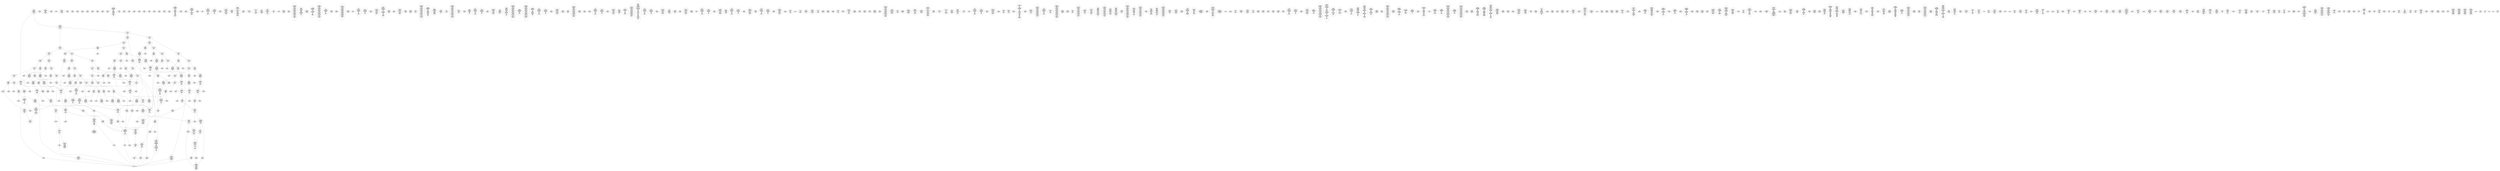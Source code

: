 /* Generated by GvGen v.1.0 (https://www.github.com/stricaud/gvgen) */

digraph G {
compound=true;
   node1 [label="[anywhere]"];
   node2 [label="# 0x0
PUSHX Data
PUSHX Data
MSTORE
PUSHX LogicData
CALLDATASIZE
LT
PUSHX Data
JUMPI
"];
   node3 [label="# 0xd
PUSHX Data
CALLDATALOAD
PUSHX BitData
SHR
PUSHX LogicData
GT
PUSHX Data
JUMPI
"];
   node4 [label="# 0x1e
PUSHX LogicData
GT
PUSHX Data
JUMPI
"];
   node5 [label="# 0x29
PUSHX LogicData
GT
PUSHX Data
JUMPI
"];
   node6 [label="# 0x34
PUSHX LogicData
EQ
PUSHX Data
JUMPI
"];
   node7 [label="# 0x3f
PUSHX LogicData
EQ
PUSHX Data
JUMPI
"];
   node8 [label="# 0x4a
PUSHX LogicData
EQ
PUSHX Data
JUMPI
"];
   node9 [label="# 0x55
PUSHX LogicData
EQ
PUSHX Data
JUMPI
"];
   node10 [label="# 0x60
PUSHX LogicData
EQ
PUSHX Data
JUMPI
"];
   node11 [label="# 0x6b
PUSHX Data
REVERT
"];
   node12 [label="# 0x6f
JUMPDEST
PUSHX LogicData
EQ
PUSHX Data
JUMPI
"];
   node13 [label="# 0x7b
PUSHX LogicData
EQ
PUSHX Data
JUMPI
"];
   node14 [label="# 0x86
PUSHX LogicData
EQ
PUSHX Data
JUMPI
"];
   node15 [label="# 0x91
PUSHX LogicData
EQ
PUSHX Data
JUMPI
"];
   node16 [label="# 0x9c
PUSHX Data
REVERT
"];
   node17 [label="# 0xa0
JUMPDEST
PUSHX LogicData
GT
PUSHX Data
JUMPI
"];
   node18 [label="# 0xac
PUSHX LogicData
EQ
PUSHX Data
JUMPI
"];
   node19 [label="# 0xb7
PUSHX LogicData
EQ
PUSHX Data
JUMPI
"];
   node20 [label="# 0xc2
PUSHX LogicData
EQ
PUSHX Data
JUMPI
"];
   node21 [label="# 0xcd
PUSHX LogicData
EQ
PUSHX Data
JUMPI
"];
   node22 [label="# 0xd8
PUSHX Data
REVERT
"];
   node23 [label="# 0xdc
JUMPDEST
PUSHX LogicData
EQ
PUSHX Data
JUMPI
"];
   node24 [label="# 0xe8
PUSHX LogicData
EQ
PUSHX Data
JUMPI
"];
   node25 [label="# 0xf3
PUSHX LogicData
EQ
PUSHX Data
JUMPI
"];
   node26 [label="# 0xfe
PUSHX LogicData
EQ
PUSHX Data
JUMPI
"];
   node27 [label="# 0x109
PUSHX Data
REVERT
"];
   node28 [label="# 0x10d
JUMPDEST
PUSHX LogicData
GT
PUSHX Data
JUMPI
"];
   node29 [label="# 0x119
PUSHX LogicData
GT
PUSHX Data
JUMPI
"];
   node30 [label="# 0x124
PUSHX LogicData
EQ
PUSHX Data
JUMPI
"];
   node31 [label="# 0x12f
PUSHX LogicData
EQ
PUSHX Data
JUMPI
"];
   node32 [label="# 0x13a
PUSHX LogicData
EQ
PUSHX Data
JUMPI
"];
   node33 [label="# 0x145
PUSHX LogicData
EQ
PUSHX Data
JUMPI
"];
   node34 [label="# 0x150
PUSHX Data
REVERT
"];
   node35 [label="# 0x154
JUMPDEST
PUSHX LogicData
EQ
PUSHX Data
JUMPI
"];
   node36 [label="# 0x160
PUSHX LogicData
EQ
PUSHX Data
JUMPI
"];
   node37 [label="# 0x16b
PUSHX LogicData
EQ
PUSHX Data
JUMPI
"];
   node38 [label="# 0x176
PUSHX LogicData
EQ
PUSHX Data
JUMPI
"];
   node39 [label="# 0x181
PUSHX Data
REVERT
"];
   node40 [label="# 0x185
JUMPDEST
PUSHX LogicData
GT
PUSHX Data
JUMPI
"];
   node41 [label="# 0x191
PUSHX LogicData
EQ
PUSHX Data
JUMPI
"];
   node42 [label="# 0x19c
PUSHX LogicData
EQ
PUSHX Data
JUMPI
"];
   node43 [label="# 0x1a7
PUSHX LogicData
EQ
PUSHX Data
JUMPI
"];
   node44 [label="# 0x1b2
PUSHX LogicData
EQ
PUSHX Data
JUMPI
"];
   node45 [label="# 0x1bd
PUSHX Data
REVERT
"];
   node46 [label="# 0x1c1
JUMPDEST
PUSHX LogicData
EQ
PUSHX Data
JUMPI
"];
   node47 [label="# 0x1cd
PUSHX LogicData
EQ
PUSHX Data
JUMPI
"];
   node48 [label="# 0x1d8
PUSHX LogicData
EQ
PUSHX Data
JUMPI
"];
   node49 [label="# 0x1e3
PUSHX LogicData
EQ
PUSHX Data
JUMPI
"];
   node50 [label="# 0x1ee
JUMPDEST
PUSHX Data
REVERT
"];
   node51 [label="# 0x1f3
JUMPDEST
CALLVALUE
ISZERO
PUSHX Data
JUMPI
"];
   node52 [label="# 0x1fb
PUSHX Data
REVERT
"];
   node53 [label="# 0x1ff
JUMPDEST
PUSHX Data
PUSHX Data
CALLDATASIZE
PUSHX Data
PUSHX Data
JUMP
"];
   node54 [label="# 0x20e
JUMPDEST
PUSHX Data
JUMP
"];
   node55 [label="# 0x213
JUMPDEST
PUSHX MemData
MLOAD
ISZERO
ISZERO
MSTORE
PUSHX ArithData
ADD
"];
   node56 [label="# 0x21f
JUMPDEST
PUSHX MemData
MLOAD
SUB
RETURN
"];
   node57 [label="# 0x228
JUMPDEST
CALLVALUE
ISZERO
PUSHX Data
JUMPI
"];
   node58 [label="# 0x230
PUSHX Data
REVERT
"];
   node59 [label="# 0x234
JUMPDEST
PUSHX Data
PUSHX Data
CALLDATASIZE
PUSHX Data
PUSHX Data
JUMP
"];
   node60 [label="# 0x243
JUMPDEST
PUSHX Data
JUMP
"];
   node61 [label="# 0x248
JUMPDEST
STOP
"];
   node62 [label="# 0x24a
JUMPDEST
CALLVALUE
ISZERO
PUSHX Data
JUMPI
"];
   node63 [label="# 0x252
PUSHX Data
REVERT
"];
   node64 [label="# 0x256
JUMPDEST
PUSHX Data
PUSHX Data
JUMP
"];
   node65 [label="# 0x25f
JUMPDEST
PUSHX MemData
MLOAD
PUSHX Data
PUSHX Data
JUMP
"];
   node66 [label="# 0x26c
JUMPDEST
CALLVALUE
ISZERO
PUSHX Data
JUMPI
"];
   node67 [label="# 0x274
PUSHX Data
REVERT
"];
   node68 [label="# 0x278
JUMPDEST
PUSHX Data
PUSHX Data
CALLDATASIZE
PUSHX Data
PUSHX Data
JUMP
"];
   node69 [label="# 0x287
JUMPDEST
PUSHX Data
JUMP
"];
   node70 [label="# 0x28c
JUMPDEST
PUSHX MemData
MLOAD
PUSHX ArithData
PUSHX BitData
PUSHX BitData
SHL
SUB
AND
MSTORE
PUSHX ArithData
ADD
PUSHX Data
JUMP
"];
   node71 [label="# 0x2a4
JUMPDEST
CALLVALUE
ISZERO
PUSHX Data
JUMPI
"];
   node72 [label="# 0x2ac
PUSHX Data
REVERT
"];
   node73 [label="# 0x2b0
JUMPDEST
PUSHX Data
PUSHX Data
CALLDATASIZE
PUSHX Data
PUSHX Data
JUMP
"];
   node74 [label="# 0x2bf
JUMPDEST
PUSHX Data
JUMP
"];
   node75 [label="# 0x2c4
JUMPDEST
CALLVALUE
ISZERO
PUSHX Data
JUMPI
"];
   node76 [label="# 0x2cc
PUSHX Data
REVERT
"];
   node77 [label="# 0x2d0
JUMPDEST
PUSHX Data
PUSHX Data
CALLDATASIZE
PUSHX Data
PUSHX Data
JUMP
"];
   node78 [label="# 0x2df
JUMPDEST
PUSHX Data
JUMP
"];
   node79 [label="# 0x2e4
JUMPDEST
CALLVALUE
ISZERO
PUSHX Data
JUMPI
"];
   node80 [label="# 0x2ec
PUSHX Data
REVERT
"];
   node81 [label="# 0x2f0
JUMPDEST
PUSHX StorData
SLOAD
"];
   node82 [label="# 0x2f5
JUMPDEST
PUSHX MemData
MLOAD
MSTORE
PUSHX ArithData
ADD
PUSHX Data
JUMP
"];
   node83 [label="# 0x303
JUMPDEST
CALLVALUE
ISZERO
PUSHX Data
JUMPI
"];
   node84 [label="# 0x30b
PUSHX Data
REVERT
"];
   node85 [label="# 0x30f
JUMPDEST
PUSHX Data
PUSHX Data
CALLDATASIZE
PUSHX Data
PUSHX Data
JUMP
"];
   node86 [label="# 0x31e
JUMPDEST
PUSHX Data
JUMP
"];
   node87 [label="# 0x323
JUMPDEST
CALLVALUE
ISZERO
PUSHX Data
JUMPI
"];
   node88 [label="# 0x32b
PUSHX Data
REVERT
"];
   node89 [label="# 0x32f
JUMPDEST
PUSHX Data
PUSHX Data
CALLDATASIZE
PUSHX Data
PUSHX Data
JUMP
"];
   node90 [label="# 0x33e
JUMPDEST
PUSHX Data
JUMP
"];
   node91 [label="# 0x343
JUMPDEST
CALLVALUE
ISZERO
PUSHX Data
JUMPI
"];
   node92 [label="# 0x34b
PUSHX Data
REVERT
"];
   node93 [label="# 0x34f
JUMPDEST
PUSHX Data
PUSHX Data
JUMP
"];
   node94 [label="# 0x358
JUMPDEST
CALLVALUE
ISZERO
PUSHX Data
JUMPI
"];
   node95 [label="# 0x360
PUSHX Data
REVERT
"];
   node96 [label="# 0x364
JUMPDEST
PUSHX Data
PUSHX Data
CALLDATASIZE
PUSHX Data
PUSHX Data
JUMP
"];
   node97 [label="# 0x373
JUMPDEST
PUSHX Data
JUMP
"];
   node98 [label="# 0x378
JUMPDEST
CALLVALUE
ISZERO
PUSHX Data
JUMPI
"];
   node99 [label="# 0x380
PUSHX Data
REVERT
"];
   node100 [label="# 0x384
JUMPDEST
PUSHX Data
PUSHX Data
CALLDATASIZE
PUSHX Data
PUSHX Data
JUMP
"];
   node101 [label="# 0x393
JUMPDEST
PUSHX Data
JUMP
"];
   node102 [label="# 0x398
JUMPDEST
CALLVALUE
ISZERO
PUSHX Data
JUMPI
"];
   node103 [label="# 0x3a0
PUSHX Data
REVERT
"];
   node104 [label="# 0x3a4
JUMPDEST
PUSHX Data
PUSHX Data
CALLDATASIZE
PUSHX Data
PUSHX Data
JUMP
"];
   node105 [label="# 0x3b3
JUMPDEST
PUSHX Data
JUMP
"];
   node106 [label="# 0x3b8
JUMPDEST
CALLVALUE
ISZERO
PUSHX Data
JUMPI
"];
   node107 [label="# 0x3c0
PUSHX Data
REVERT
"];
   node108 [label="# 0x3c4
JUMPDEST
PUSHX Data
PUSHX Data
CALLDATASIZE
PUSHX Data
PUSHX Data
JUMP
"];
   node109 [label="# 0x3d3
JUMPDEST
PUSHX Data
JUMP
"];
   node110 [label="# 0x3d8
JUMPDEST
CALLVALUE
ISZERO
PUSHX Data
JUMPI
"];
   node111 [label="# 0x3e0
PUSHX Data
REVERT
"];
   node112 [label="# 0x3e4
JUMPDEST
PUSHX Data
PUSHX Data
CALLDATASIZE
PUSHX Data
PUSHX Data
JUMP
"];
   node113 [label="# 0x3f3
JUMPDEST
PUSHX ArithData
PUSHX BitData
PUSHX BitData
SHL
SUB
AND
PUSHX Data
MSTORE
PUSHX Data
PUSHX Data
MSTORE
PUSHX Data
SHA3
SLOAD
PUSHX BitData
AND
JUMP
"];
   node114 [label="# 0x411
JUMPDEST
CALLVALUE
ISZERO
PUSHX Data
JUMPI
"];
   node115 [label="# 0x419
PUSHX Data
REVERT
"];
   node116 [label="# 0x41d
JUMPDEST
PUSHX Data
PUSHX Data
CALLDATASIZE
PUSHX Data
PUSHX Data
JUMP
"];
   node117 [label="# 0x42c
JUMPDEST
PUSHX Data
JUMP
"];
   node118 [label="# 0x431
JUMPDEST
CALLVALUE
ISZERO
PUSHX Data
JUMPI
"];
   node119 [label="# 0x439
PUSHX Data
REVERT
"];
   node120 [label="# 0x43d
JUMPDEST
PUSHX Data
PUSHX Data
JUMP
"];
   node121 [label="# 0x446
JUMPDEST
CALLVALUE
ISZERO
PUSHX Data
JUMPI
"];
   node122 [label="# 0x44e
PUSHX Data
REVERT
"];
   node123 [label="# 0x452
JUMPDEST
PUSHX Data
PUSHX Data
CALLDATASIZE
PUSHX Data
PUSHX Data
JUMP
"];
   node124 [label="# 0x461
JUMPDEST
PUSHX Data
JUMP
"];
   node125 [label="# 0x466
JUMPDEST
CALLVALUE
ISZERO
PUSHX Data
JUMPI
"];
   node126 [label="# 0x46e
PUSHX Data
REVERT
"];
   node127 [label="# 0x472
JUMPDEST
PUSHX Data
PUSHX Data
JUMP
"];
   node128 [label="# 0x47b
JUMPDEST
CALLVALUE
ISZERO
PUSHX Data
JUMPI
"];
   node129 [label="# 0x483
PUSHX Data
REVERT
"];
   node130 [label="# 0x487
JUMPDEST
PUSHX StorData
SLOAD
PUSHX ArithData
PUSHX BitData
PUSHX BitData
SHL
SUB
AND
PUSHX Data
JUMP
"];
   node131 [label="# 0x499
JUMPDEST
CALLVALUE
ISZERO
PUSHX Data
JUMPI
"];
   node132 [label="# 0x4a1
PUSHX Data
REVERT
"];
   node133 [label="# 0x4a5
JUMPDEST
PUSHX Data
PUSHX Data
JUMP
"];
   node134 [label="# 0x4ae
JUMPDEST
CALLVALUE
ISZERO
PUSHX Data
JUMPI
"];
   node135 [label="# 0x4b6
PUSHX Data
REVERT
"];
   node136 [label="# 0x4ba
JUMPDEST
PUSHX Data
PUSHX Data
CALLDATASIZE
PUSHX Data
PUSHX Data
JUMP
"];
   node137 [label="# 0x4c9
JUMPDEST
PUSHX Data
JUMP
"];
   node138 [label="# 0x4ce
JUMPDEST
CALLVALUE
ISZERO
PUSHX Data
JUMPI
"];
   node139 [label="# 0x4d6
PUSHX Data
REVERT
"];
   node140 [label="# 0x4da
JUMPDEST
PUSHX Data
PUSHX Data
CALLDATASIZE
PUSHX Data
PUSHX Data
JUMP
"];
   node141 [label="# 0x4e9
JUMPDEST
PUSHX Data
JUMP
"];
   node142 [label="# 0x4ee
JUMPDEST
CALLVALUE
ISZERO
PUSHX Data
JUMPI
"];
   node143 [label="# 0x4f6
PUSHX Data
REVERT
"];
   node144 [label="# 0x4fa
JUMPDEST
PUSHX Data
PUSHX Data
CALLDATASIZE
PUSHX Data
PUSHX Data
JUMP
"];
   node145 [label="# 0x509
JUMPDEST
PUSHX Data
JUMP
"];
   node146 [label="# 0x50e
JUMPDEST
CALLVALUE
ISZERO
PUSHX Data
JUMPI
"];
   node147 [label="# 0x516
PUSHX Data
REVERT
"];
   node148 [label="# 0x51a
JUMPDEST
PUSHX Data
PUSHX Data
CALLDATASIZE
PUSHX Data
PUSHX Data
JUMP
"];
   node149 [label="# 0x529
JUMPDEST
PUSHX Data
JUMP
"];
   node150 [label="# 0x52e
JUMPDEST
CALLVALUE
ISZERO
PUSHX Data
JUMPI
"];
   node151 [label="# 0x536
PUSHX Data
REVERT
"];
   node152 [label="# 0x53a
JUMPDEST
PUSHX Data
PUSHX Data
CALLDATASIZE
PUSHX Data
PUSHX Data
JUMP
"];
   node153 [label="# 0x549
JUMPDEST
PUSHX Data
JUMP
"];
   node154 [label="# 0x54e
JUMPDEST
CALLVALUE
ISZERO
PUSHX Data
JUMPI
"];
   node155 [label="# 0x556
PUSHX Data
REVERT
"];
   node156 [label="# 0x55a
JUMPDEST
PUSHX Data
PUSHX Data
CALLDATASIZE
PUSHX Data
PUSHX Data
JUMP
"];
   node157 [label="# 0x569
JUMPDEST
PUSHX Data
JUMP
"];
   node158 [label="# 0x56e
JUMPDEST
CALLVALUE
ISZERO
PUSHX Data
JUMPI
"];
   node159 [label="# 0x576
PUSHX Data
REVERT
"];
   node160 [label="# 0x57a
JUMPDEST
PUSHX Data
PUSHX Data
CALLDATASIZE
PUSHX Data
PUSHX Data
JUMP
"];
   node161 [label="# 0x589
JUMPDEST
PUSHX Data
JUMP
"];
   node162 [label="# 0x58e
JUMPDEST
CALLVALUE
ISZERO
PUSHX Data
JUMPI
"];
   node163 [label="# 0x596
PUSHX Data
REVERT
"];
   node164 [label="# 0x59a
JUMPDEST
PUSHX Data
PUSHX Data
CALLDATASIZE
PUSHX Data
PUSHX Data
JUMP
"];
   node165 [label="# 0x5a9
JUMPDEST
PUSHX Data
JUMP
"];
   node166 [label="# 0x5ae
JUMPDEST
CALLVALUE
ISZERO
PUSHX Data
JUMPI
"];
   node167 [label="# 0x5b6
PUSHX Data
REVERT
"];
   node168 [label="# 0x5ba
JUMPDEST
PUSHX Data
PUSHX Data
CALLDATASIZE
PUSHX Data
PUSHX Data
JUMP
"];
   node169 [label="# 0x5c9
JUMPDEST
PUSHX Data
JUMP
"];
   node170 [label="# 0x5ce
JUMPDEST
CALLVALUE
ISZERO
PUSHX Data
JUMPI
"];
   node171 [label="# 0x5d6
PUSHX Data
REVERT
"];
   node172 [label="# 0x5da
JUMPDEST
PUSHX Data
PUSHX Data
CALLDATASIZE
PUSHX Data
PUSHX Data
JUMP
"];
   node173 [label="# 0x5e9
JUMPDEST
PUSHX ArithData
PUSHX BitData
PUSHX BitData
SHL
SUB
AND
PUSHX Data
MSTORE
PUSHX Data
PUSHX Data
MSTORE
PUSHX Data
SHA3
AND
MSTORE
MSTORE
SHA3
SLOAD
PUSHX BitData
AND
JUMP
"];
   node174 [label="# 0x617
JUMPDEST
PUSHX Data
PUSHX Data
CALLDATASIZE
PUSHX Data
PUSHX Data
JUMP
"];
   node175 [label="# 0x625
JUMPDEST
PUSHX Data
JUMP
"];
   node176 [label="# 0x62a
JUMPDEST
CALLVALUE
ISZERO
PUSHX Data
JUMPI
"];
   node177 [label="# 0x632
PUSHX Data
REVERT
"];
   node178 [label="# 0x636
JUMPDEST
PUSHX Data
PUSHX Data
CALLDATASIZE
PUSHX Data
PUSHX Data
JUMP
"];
   node179 [label="# 0x645
JUMPDEST
PUSHX Data
JUMP
"];
   node180 [label="# 0x64a
JUMPDEST
PUSHX Data
PUSHX ArithData
PUSHX BitData
PUSHX BitData
SHL
SUB
NOT
AND
PUSHX BitData
PUSHX BitData
SHL
EQ
PUSHX Data
JUMPI
"];
   node181 [label="# 0x666
PUSHX Data
PUSHX Data
JUMP
"];
   node182 [label="# 0x66f
JUMPDEST
JUMP
"];
   node183 [label="# 0x675
JUMPDEST
PUSHX StorData
SLOAD
PUSHX ArithData
PUSHX BitData
PUSHX BitData
SHL
SUB
AND
CALLER
EQ
PUSHX Data
JUMPI
"];
   node184 [label="# 0x689
PUSHX StorData
SLOAD
PUSHX ArithData
PUSHX BitData
PUSHX BitData
SHL
SUB
AND
CALLER
EQ
"];
   node185 [label="# 0x698
JUMPDEST
PUSHX Data
JUMPI
"];
   node186 [label="# 0x69d
PUSHX MemData
MLOAD
PUSHX BitData
PUSHX BitData
SHL
MSTORE
PUSHX ArithData
ADD
PUSHX Data
PUSHX Data
JUMP
"];
   node187 [label="# 0x6b4
JUMPDEST
PUSHX MemData
MLOAD
SUB
REVERT
"];
   node188 [label="# 0x6bd
JUMPDEST
PUSHX Data
SSTORE
PUSHX Data
SSTORE
JUMP
"];
   node189 [label="# 0x6c8
JUMPDEST
PUSHX Data
PUSHX StorData
SLOAD
PUSHX Data
PUSHX Data
JUMP
"];
   node190 [label="# 0x6d7
JUMPDEST
PUSHX ArithData
ADD
PUSHX ArithData
DIV
MUL
PUSHX ArithData
ADD
PUSHX MemData
MLOAD
ADD
PUSHX Data
MSTORE
MSTORE
PUSHX ArithData
ADD
SLOAD
PUSHX Data
PUSHX Data
JUMP
"];
   node191 [label="# 0x703
JUMPDEST
ISZERO
PUSHX Data
JUMPI
"];
   node192 [label="# 0x70a
PUSHX LogicData
LT
PUSHX Data
JUMPI
"];
   node193 [label="# 0x712
PUSHX ArithData
SLOAD
DIV
MUL
MSTORE
PUSHX ArithData
ADD
PUSHX Data
JUMP
"];
   node194 [label="# 0x725
JUMPDEST
ADD
PUSHX Data
MSTORE
PUSHX Data
PUSHX Data
SHA3
"];
   node195 [label="# 0x733
JUMPDEST
SLOAD
MSTORE
PUSHX ArithData
ADD
PUSHX ArithData
ADD
GT
PUSHX Data
JUMPI
"];
   node196 [label="# 0x747
SUB
PUSHX BitData
AND
ADD
"];
   node197 [label="# 0x750
JUMPDEST
JUMP
"];
   node198 [label="# 0x75a
JUMPDEST
PUSHX Data
PUSHX Data
PUSHX Data
JUMP
"];
   node199 [label="# 0x765
JUMPDEST
PUSHX Data
JUMPI
"];
   node200 [label="# 0x76a
PUSHX MemData
MLOAD
PUSHX BitData
PUSHX BitData
SHL
MSTORE
PUSHX Data
PUSHX ArithData
ADD
MSTORE
PUSHX Data
PUSHX ArithData
ADD
MSTORE
PUSHX Data
PUSHX ArithData
ADD
MSTORE
PUSHX BitData
PUSHX BitData
SHL
PUSHX ArithData
ADD
MSTORE
PUSHX ArithData
ADD
PUSHX Data
JUMP
"];
   node201 [label="# 0x7c6
JUMPDEST
PUSHX Data
MSTORE
PUSHX Data
PUSHX Data
MSTORE
PUSHX Data
SHA3
SLOAD
PUSHX ArithData
PUSHX BitData
PUSHX BitData
SHL
SUB
AND
JUMP
"];
   node202 [label="# 0x7e2
JUMPDEST
PUSHX Data
PUSHX Data
PUSHX Data
JUMP
"];
   node203 [label="# 0x7ed
JUMPDEST
PUSHX ArithData
PUSHX BitData
PUSHX BitData
SHL
SUB
AND
PUSHX ArithData
PUSHX BitData
PUSHX BitData
SHL
SUB
AND
EQ
ISZERO
PUSHX Data
JUMPI
"];
   node204 [label="# 0x80a
PUSHX MemData
MLOAD
PUSHX BitData
PUSHX BitData
SHL
MSTORE
PUSHX Data
PUSHX ArithData
ADD
MSTORE
PUSHX Data
PUSHX ArithData
ADD
MSTORE
PUSHX Data
PUSHX ArithData
ADD
MSTORE
PUSHX BitData
PUSHX BitData
SHL
PUSHX ArithData
ADD
MSTORE
PUSHX ArithData
ADD
PUSHX Data
JUMP
"];
   node205 [label="# 0x85b
JUMPDEST
CALLER
PUSHX ArithData
PUSHX BitData
PUSHX BitData
SHL
SUB
AND
EQ
PUSHX Data
JUMPI
"];
   node206 [label="# 0x86d
PUSHX Data
CALLER
PUSHX Data
JUMP
"];
   node207 [label="# 0x877
JUMPDEST
PUSHX Data
JUMPI
"];
   node208 [label="# 0x87c
PUSHX MemData
MLOAD
PUSHX BitData
PUSHX BitData
SHL
MSTORE
PUSHX Data
PUSHX ArithData
ADD
MSTORE
PUSHX Data
PUSHX ArithData
ADD
MSTORE
PUSHX Data
PUSHX ArithData
ADD
MSTORE
PUSHX Data
PUSHX ArithData
ADD
MSTORE
PUSHX ArithData
ADD
PUSHX Data
JUMP
"];
   node209 [label="# 0x8e9
JUMPDEST
PUSHX Data
PUSHX Data
JUMP
"];
   node210 [label="# 0x8f3
JUMPDEST
JUMP
"];
   node211 [label="# 0x8f8
JUMPDEST
PUSHX StorData
SLOAD
PUSHX ArithData
PUSHX BitData
PUSHX BitData
SHL
SUB
AND
CALLER
EQ
PUSHX Data
JUMPI
"];
   node212 [label="# 0x90c
PUSHX StorData
SLOAD
PUSHX ArithData
PUSHX BitData
PUSHX BitData
SHL
SUB
AND
CALLER
EQ
"];
   node213 [label="# 0x91b
JUMPDEST
PUSHX Data
JUMPI
"];
   node214 [label="# 0x920
PUSHX MemData
MLOAD
PUSHX BitData
PUSHX BitData
SHL
MSTORE
PUSHX ArithData
ADD
PUSHX Data
PUSHX Data
JUMP
"];
   node215 [label="# 0x937
JUMPDEST
PUSHX StorData
SLOAD
PUSHX ArithData
PUSHX BitData
PUSHX BitData
SHL
SUB
NOT
AND
PUSHX ArithData
PUSHX BitData
PUSHX BitData
SHL
SUB
AND
OR
SSTORE
PUSHX Data
SSTORE
JUMP
"];
   node216 [label="# 0x95d
JUMPDEST
PUSHX Data
CALLER
PUSHX Data
JUMP
"];
   node217 [label="# 0x967
JUMPDEST
PUSHX Data
JUMPI
"];
   node218 [label="# 0x96c
PUSHX MemData
MLOAD
PUSHX BitData
PUSHX BitData
SHL
MSTORE
PUSHX ArithData
ADD
PUSHX Data
PUSHX Data
JUMP
"];
   node219 [label="# 0x983
JUMPDEST
PUSHX Data
PUSHX Data
JUMP
"];
   node220 [label="# 0x98e
JUMPDEST
PUSHX Data
PUSHX Data
PUSHX Data
JUMP
"];
   node221 [label="# 0x999
JUMPDEST
LT
PUSHX Data
JUMPI
"];
   node222 [label="# 0x9a0
PUSHX MemData
MLOAD
PUSHX BitData
PUSHX BitData
SHL
MSTORE
PUSHX Data
PUSHX ArithData
ADD
MSTORE
PUSHX Data
PUSHX ArithData
ADD
MSTORE
PUSHX Data
PUSHX ArithData
ADD
MSTORE
PUSHX BitData
PUSHX BitData
SHL
PUSHX ArithData
ADD
MSTORE
PUSHX ArithData
ADD
PUSHX Data
JUMP
"];
   node223 [label="# 0x9fb
JUMPDEST
PUSHX ArithData
PUSHX BitData
PUSHX BitData
SHL
SUB
AND
PUSHX Data
MSTORE
PUSHX Data
PUSHX Data
MSTORE
PUSHX Data
SHA3
MSTORE
MSTORE
SHA3
SLOAD
JUMP
"];
   node224 [label="# 0xa24
JUMPDEST
PUSHX StorData
SLOAD
PUSHX ArithData
PUSHX BitData
PUSHX BitData
SHL
SUB
AND
CALLER
EQ
PUSHX Data
JUMPI
"];
   node225 [label="# 0xa38
PUSHX StorData
SLOAD
PUSHX ArithData
PUSHX BitData
PUSHX BitData
SHL
SUB
AND
CALLER
EQ
"];
   node226 [label="# 0xa47
JUMPDEST
PUSHX Data
JUMPI
"];
   node227 [label="# 0xa4c
PUSHX MemData
MLOAD
PUSHX BitData
PUSHX BitData
SHL
MSTORE
PUSHX ArithData
ADD
PUSHX Data
PUSHX Data
JUMP
"];
   node228 [label="# 0xa63
JUMPDEST
PUSHX MemData
MLOAD
SELFBALANCE
CALLER
ISZERO
PUSHX ArithData
MUL
PUSHX Data
CALL
ISZERO
ISZERO
PUSHX Data
JUMPI
"];
   node229 [label="# 0xa89
RETURNDATASIZE
PUSHX Data
RETURNDATACOPY
RETURNDATASIZE
PUSHX Data
REVERT
"];
   node230 [label="# 0xa92
JUMPDEST
JUMP
"];
   node231 [label="# 0xa96
JUMPDEST
PUSHX Data
PUSHX MemData
MLOAD
PUSHX ArithData
ADD
PUSHX Data
MSTORE
PUSHX Data
MSTORE
PUSHX Data
JUMP
"];
   node232 [label="# 0xab1
JUMPDEST
PUSHX Data
PUSHX Data
PUSHX StorData
SLOAD
JUMP
"];
   node233 [label="# 0xabc
JUMPDEST
LT
PUSHX Data
JUMPI
"];
   node234 [label="# 0xac3
PUSHX MemData
MLOAD
PUSHX BitData
PUSHX BitData
SHL
MSTORE
PUSHX Data
PUSHX ArithData
ADD
MSTORE
PUSHX Data
PUSHX ArithData
ADD
MSTORE
PUSHX Data
PUSHX ArithData
ADD
MSTORE
PUSHX BitData
PUSHX BitData
SHL
PUSHX ArithData
ADD
MSTORE
PUSHX ArithData
ADD
PUSHX Data
JUMP
"];
   node235 [label="# 0xb1f
JUMPDEST
PUSHX StorData
SLOAD
LT
PUSHX Data
JUMPI
"];
   node236 [label="# 0xb2b
PUSHX Data
PUSHX Data
JUMP
"];
   node237 [label="# 0xb32
JUMPDEST
PUSHX Data
MSTORE
PUSHX Data
PUSHX Data
SHA3
ADD
SLOAD
JUMP
"];
   node238 [label="# 0xb44
JUMPDEST
PUSHX StorData
SLOAD
PUSHX ArithData
PUSHX BitData
PUSHX BitData
SHL
SUB
AND
CALLER
EQ
PUSHX Data
JUMPI
"];
   node239 [label="# 0xb58
PUSHX StorData
SLOAD
PUSHX ArithData
PUSHX BitData
PUSHX BitData
SHL
SUB
AND
CALLER
EQ
"];
   node240 [label="# 0xb67
JUMPDEST
PUSHX Data
JUMPI
"];
   node241 [label="# 0xb6c
PUSHX MemData
MLOAD
PUSHX BitData
PUSHX BitData
SHL
MSTORE
PUSHX ArithData
ADD
PUSHX Data
PUSHX Data
JUMP
"];
   node242 [label="# 0xb83
JUMPDEST
MLOAD
PUSHX Data
PUSHX Data
PUSHX ArithData
ADD
PUSHX Data
JUMP
"];
   node243 [label="# 0xb96
JUMPDEST
PUSHX Data
MSTORE
PUSHX Data
PUSHX Data
MSTORE
PUSHX Data
SHA3
SLOAD
PUSHX ArithData
PUSHX BitData
PUSHX BitData
SHL
SUB
AND
PUSHX Data
JUMPI
"];
   node244 [label="# 0xbb4
PUSHX MemData
MLOAD
PUSHX BitData
PUSHX BitData
SHL
MSTORE
PUSHX Data
PUSHX ArithData
ADD
MSTORE
PUSHX Data
PUSHX ArithData
ADD
MSTORE
PUSHX Data
PUSHX ArithData
ADD
MSTORE
PUSHX BitData
PUSHX BitData
SHL
PUSHX ArithData
ADD
MSTORE
PUSHX ArithData
ADD
PUSHX Data
JUMP
"];
   node245 [label="# 0xc0d
JUMPDEST
PUSHX Data
PUSHX ArithData
PUSHX BitData
PUSHX BitData
SHL
SUB
AND
PUSHX Data
JUMPI
"];
   node246 [label="# 0xc1e
PUSHX MemData
MLOAD
PUSHX BitData
PUSHX BitData
SHL
MSTORE
PUSHX Data
PUSHX ArithData
ADD
MSTORE
PUSHX Data
PUSHX ArithData
ADD
MSTORE
PUSHX Data
PUSHX ArithData
ADD
MSTORE
PUSHX BitData
PUSHX BitData
SHL
PUSHX ArithData
ADD
MSTORE
PUSHX ArithData
ADD
PUSHX Data
JUMP
"];
   node247 [label="# 0xc78
JUMPDEST
PUSHX ArithData
PUSHX BitData
PUSHX BitData
SHL
SUB
AND
PUSHX Data
MSTORE
PUSHX Data
PUSHX Data
MSTORE
PUSHX Data
SHA3
SLOAD
JUMP
"];
   node248 [label="# 0xc94
JUMPDEST
PUSHX StorData
SLOAD
PUSHX ArithData
PUSHX BitData
PUSHX BitData
SHL
SUB
AND
CALLER
EQ
PUSHX Data
JUMPI
"];
   node249 [label="# 0xca8
PUSHX StorData
SLOAD
PUSHX ArithData
PUSHX BitData
PUSHX BitData
SHL
SUB
AND
CALLER
EQ
"];
   node250 [label="# 0xcb7
JUMPDEST
PUSHX Data
JUMPI
"];
   node251 [label="# 0xcbc
PUSHX MemData
MLOAD
PUSHX BitData
PUSHX BitData
SHL
MSTORE
PUSHX ArithData
ADD
PUSHX Data
PUSHX Data
JUMP
"];
   node252 [label="# 0xcd3
JUMPDEST
PUSHX StorData
SLOAD
PUSHX MemData
MLOAD
PUSHX Data
PUSHX ArithData
PUSHX BitData
PUSHX BitData
SHL
SUB
AND
PUSHX Data
LOGX
PUSHX StorData
SLOAD
PUSHX ArithData
PUSHX BitData
PUSHX BitData
SHL
SUB
NOT
AND
SSTORE
JUMP
"];
   node253 [label="# 0xd1d
JUMPDEST
PUSHX StorData
SLOAD
PUSHX ArithData
PUSHX BitData
PUSHX BitData
SHL
SUB
AND
CALLER
EQ
PUSHX Data
JUMPI
"];
   node254 [label="# 0xd31
PUSHX StorData
SLOAD
PUSHX ArithData
PUSHX BitData
PUSHX BitData
SHL
SUB
AND
CALLER
EQ
"];
   node255 [label="# 0xd40
JUMPDEST
PUSHX Data
JUMPI
"];
   node256 [label="# 0xd45
PUSHX MemData
MLOAD
PUSHX BitData
PUSHX BitData
SHL
MSTORE
PUSHX ArithData
ADD
PUSHX Data
PUSHX Data
JUMP
"];
   node257 [label="# 0xd5c
JUMPDEST
PUSHX Data
PUSHX Data
JUMP
"];
   node258 [label="# 0xd65
JUMPDEST
ISZERO
PUSHX Data
JUMPI
"];
   node259 [label="# 0xd6b
PUSHX MemData
MLOAD
PUSHX BitData
PUSHX BitData
SHL
MSTORE
PUSHX Data
PUSHX ArithData
ADD
MSTORE
PUSHX Data
PUSHX ArithData
ADD
MSTORE
PUSHX BitData
PUSHX BitData
SHL
PUSHX ArithData
ADD
MSTORE
PUSHX ArithData
ADD
PUSHX Data
JUMP
"];
   node260 [label="# 0xda8
JUMPDEST
PUSHX Data
PUSHX Data
JUMP
"];
   node261 [label="# 0xdb1
JUMPDEST
PUSHX Data
JUMPI
"];
   node262 [label="# 0xdb6
PUSHX Data
PUSHX Data
JUMP
"];
   node263 [label="# 0xdbf
JUMPDEST
PUSHX Data
PUSHX StorData
SLOAD
TIMESTAMP
LT
ISZERO
PUSHX Data
JUMPI
"];
   node264 [label="# 0xdcc
PUSHX StorData
SLOAD
JUMP
"];
   node265 [label="# 0xdd2
JUMPDEST
PUSHX StorData
SLOAD
JUMP
"];
   node266 [label="# 0xdd9
JUMPDEST
PUSHX Data
PUSHX StorData
SLOAD
PUSHX Data
PUSHX Data
JUMP
"];
   node267 [label="# 0xde8
JUMPDEST
PUSHX StorData
SLOAD
PUSHX ArithData
PUSHX BitData
PUSHX BitData
SHL
SUB
AND
CALLER
EQ
PUSHX Data
JUMPI
"];
   node268 [label="# 0xdfc
PUSHX StorData
SLOAD
PUSHX ArithData
PUSHX BitData
PUSHX BitData
SHL
SUB
AND
CALLER
EQ
"];
   node269 [label="# 0xe0b
JUMPDEST
PUSHX Data
JUMPI
"];
   node270 [label="# 0xe10
PUSHX MemData
MLOAD
PUSHX BitData
PUSHX BitData
SHL
MSTORE
PUSHX ArithData
ADD
PUSHX Data
PUSHX Data
JUMP
"];
   node271 [label="# 0xe27
JUMPDEST
PUSHX Data
SSTORE
PUSHX Data
SSTORE
PUSHX Data
SSTORE
JUMP
"];
   node272 [label="# 0xe38
JUMPDEST
PUSHX ArithData
PUSHX BitData
PUSHX BitData
SHL
SUB
AND
CALLER
EQ
ISZERO
PUSHX Data
JUMPI
"];
   node273 [label="# 0xe4a
PUSHX MemData
MLOAD
PUSHX BitData
PUSHX BitData
SHL
MSTORE
PUSHX Data
PUSHX ArithData
ADD
MSTORE
PUSHX Data
PUSHX ArithData
ADD
MSTORE
PUSHX Data
PUSHX ArithData
ADD
MSTORE
PUSHX ArithData
ADD
PUSHX Data
JUMP
"];
   node274 [label="# 0xe91
JUMPDEST
CALLER
PUSHX Data
MSTORE
PUSHX Data
PUSHX ArithData
MSTORE
PUSHX MemData
SHA3
PUSHX ArithData
PUSHX BitData
PUSHX BitData
SHL
SUB
AND
MSTORE
MSTORE
SHA3
SLOAD
PUSHX BitData
NOT
AND
ISZERO
ISZERO
OR
SSTORE
MLOAD
MSTORE
PUSHX Data
ADD
PUSHX MemData
MLOAD
SUB
LOGX
JUMP
"];
   node275 [label="# 0xefd
JUMPDEST
PUSHX StorData
SLOAD
PUSHX ArithData
PUSHX BitData
PUSHX BitData
SHL
SUB
AND
CALLER
EQ
PUSHX Data
JUMPI
"];
   node276 [label="# 0xf11
PUSHX StorData
SLOAD
PUSHX ArithData
PUSHX BitData
PUSHX BitData
SHL
SUB
AND
CALLER
EQ
"];
   node277 [label="# 0xf20
JUMPDEST
PUSHX Data
JUMPI
"];
   node278 [label="# 0xf25
PUSHX MemData
MLOAD
PUSHX BitData
PUSHX BitData
SHL
MSTORE
PUSHX ArithData
ADD
PUSHX Data
PUSHX Data
JUMP
"];
   node279 [label="# 0xf3c
JUMPDEST
MLOAD
PUSHX Data
PUSHX Data
PUSHX ArithData
ADD
PUSHX Data
JUMP
"];
   node280 [label="# 0xf4f
JUMPDEST
PUSHX Data
CALLER
PUSHX Data
JUMP
"];
   node281 [label="# 0xf59
JUMPDEST
PUSHX Data
JUMPI
"];
   node282 [label="# 0xf5e
PUSHX MemData
MLOAD
PUSHX BitData
PUSHX BitData
SHL
MSTORE
PUSHX ArithData
ADD
PUSHX Data
PUSHX Data
JUMP
"];
   node283 [label="# 0xf75
JUMPDEST
PUSHX Data
PUSHX Data
JUMP
"];
   node284 [label="# 0xf81
JUMPDEST
JUMP
"];
   node285 [label="# 0xf87
JUMPDEST
PUSHX StorData
SLOAD
PUSHX ArithData
PUSHX BitData
PUSHX BitData
SHL
SUB
AND
CALLER
EQ
PUSHX Data
JUMPI
"];
   node286 [label="# 0xf9b
PUSHX StorData
SLOAD
PUSHX ArithData
PUSHX BitData
PUSHX BitData
SHL
SUB
AND
CALLER
EQ
"];
   node287 [label="# 0xfaa
JUMPDEST
PUSHX Data
JUMPI
"];
   node288 [label="# 0xfaf
PUSHX MemData
MLOAD
PUSHX BitData
PUSHX BitData
SHL
MSTORE
PUSHX ArithData
ADD
PUSHX Data
PUSHX Data
JUMP
"];
   node289 [label="# 0xfc6
JUMPDEST
PUSHX Data
SSTORE
PUSHX Data
SSTORE
PUSHX Data
SSTORE
JUMP
"];
   node290 [label="# 0xfd4
JUMPDEST
PUSHX StorData
SLOAD
PUSHX ArithData
PUSHX BitData
PUSHX BitData
SHL
SUB
AND
CALLER
EQ
PUSHX Data
JUMPI
"];
   node291 [label="# 0xfe8
PUSHX StorData
SLOAD
PUSHX ArithData
PUSHX BitData
PUSHX BitData
SHL
SUB
AND
CALLER
EQ
"];
   node292 [label="# 0xff7
JUMPDEST
PUSHX Data
JUMPI
"];
   node293 [label="# 0xffc
PUSHX MemData
MLOAD
PUSHX BitData
PUSHX BitData
SHL
MSTORE
PUSHX ArithData
ADD
PUSHX Data
PUSHX Data
JUMP
"];
   node294 [label="# 0x1013
JUMPDEST
PUSHX Data
SSTORE
JUMP
"];
   node295 [label="# 0x1018
JUMPDEST
PUSHX StorData
SLOAD
PUSHX ArithData
PUSHX BitData
PUSHX BitData
SHL
SUB
AND
CALLER
EQ
PUSHX Data
JUMPI
"];
   node296 [label="# 0x102c
PUSHX StorData
SLOAD
PUSHX ArithData
PUSHX BitData
PUSHX BitData
SHL
SUB
AND
CALLER
EQ
"];
   node297 [label="# 0x103b
JUMPDEST
PUSHX Data
JUMPI
"];
   node298 [label="# 0x1040
PUSHX MemData
MLOAD
PUSHX BitData
PUSHX BitData
SHL
MSTORE
PUSHX ArithData
ADD
PUSHX Data
PUSHX Data
JUMP
"];
   node299 [label="# 0x1057
JUMPDEST
PUSHX Data
"];
   node300 [label="# 0x105a
JUMPDEST
MLOAD
LT
ISZERO
PUSHX Data
JUMPI
"];
   node301 [label="# 0x1064
PUSHX Data
"];
   node302 [label="# 0x1066
JUMPDEST
LT
ISZERO
PUSHX Data
JUMPI
"];
   node303 [label="# 0x106f
PUSHX Data
PUSHX Data
PUSHX StorData
SLOAD
JUMP
"];
   node304 [label="# 0x1079
JUMPDEST
PUSHX StorData
SLOAD
PUSHX Data
PUSHX StorData
SLOAD
JUMP
"];
   node305 [label="# 0x1087
JUMPDEST
LT
ISZERO
PUSHX Data
JUMPI
"];
   node306 [label="# 0x108e
PUSHX Data
PUSHX Data
PUSHX Data
JUMP
"];
   node307 [label="# 0x1097
JUMPDEST
PUSHX Data
PUSHX Data
JUMP
"];
   node308 [label="# 0x10a0
JUMPDEST
PUSHX Data
JUMPI
"];
   node309 [label="# 0x10a5
PUSHX Data
MLOAD
LT
PUSHX Data
JUMPI
"];
   node310 [label="# 0x10b2
PUSHX Data
PUSHX Data
JUMP
"];
   node311 [label="# 0x10b9
JUMPDEST
PUSHX ArithData
MUL
PUSHX ArithData
ADD
ADD
MLOAD
PUSHX Data
JUMP
"];
   node312 [label="# 0x10c7
JUMPDEST
PUSHX Data
PUSHX Data
JUMP
"];
   node313 [label="# 0x10d2
JUMPDEST
PUSHX Data
JUMP
"];
   node314 [label="# 0x10da
JUMPDEST
PUSHX Data
PUSHX Data
JUMP
"];
   node315 [label="# 0x10e5
JUMPDEST
PUSHX Data
JUMP
"];
   node316 [label="# 0x10ed
JUMPDEST
PUSHX Data
PUSHX Data
PUSHX Data
JUMP
"];
   node317 [label="# 0x10f8
JUMPDEST
PUSHX Data
JUMPI
"];
   node318 [label="# 0x10fd
PUSHX MemData
MLOAD
PUSHX BitData
PUSHX BitData
SHL
MSTORE
PUSHX Data
PUSHX ArithData
ADD
MSTORE
PUSHX Data
PUSHX ArithData
ADD
MSTORE
PUSHX BitData
PUSHX BitData
SHL
PUSHX ArithData
ADD
MSTORE
PUSHX ArithData
ADD
PUSHX Data
JUMP
"];
   node319 [label="# 0x113b
JUMPDEST
TIMESTAMP
PUSHX StorData
SLOAD
PUSHX StorData
SLOAD
PUSHX Data
PUSHX Data
JUMP
"];
   node320 [label="# 0x114c
JUMPDEST
LT
ISZERO
PUSHX Data
JUMPI
"];
   node321 [label="# 0x1153
PUSHX Data
PUSHX Data
PUSHX Data
JUMP
"];
   node322 [label="# 0x115d
JUMPDEST
PUSHX MemData
MLOAD
PUSHX ArithData
ADD
PUSHX Data
PUSHX Data
JUMP
"];
   node323 [label="# 0x116e
JUMPDEST
PUSHX MemData
MLOAD
PUSHX ArithData
SUB
SUB
MSTORE
PUSHX Data
MSTORE
JUMP
"];
   node324 [label="# 0x1184
JUMPDEST
PUSHX StorData
SLOAD
PUSHX Data
PUSHX Data
JUMP
"];
   node325 [label="# 0x1191
JUMPDEST
PUSHX ArithData
ADD
PUSHX ArithData
DIV
MUL
PUSHX ArithData
ADD
PUSHX MemData
MLOAD
ADD
PUSHX Data
MSTORE
MSTORE
PUSHX ArithData
ADD
SLOAD
PUSHX Data
PUSHX Data
JUMP
"];
   node326 [label="# 0x11bd
JUMPDEST
ISZERO
PUSHX Data
JUMPI
"];
   node327 [label="# 0x11c4
PUSHX LogicData
LT
PUSHX Data
JUMPI
"];
   node328 [label="# 0x11cc
PUSHX ArithData
SLOAD
DIV
MUL
MSTORE
PUSHX ArithData
ADD
PUSHX Data
JUMP
"];
   node329 [label="# 0x11df
JUMPDEST
ADD
PUSHX Data
MSTORE
PUSHX Data
PUSHX Data
SHA3
"];
   node330 [label="# 0x11ed
JUMPDEST
SLOAD
MSTORE
PUSHX ArithData
ADD
PUSHX ArithData
ADD
GT
PUSHX Data
JUMPI
"];
   node331 [label="# 0x1201
SUB
PUSHX BitData
AND
ADD
"];
   node332 [label="# 0x120a
JUMPDEST
JUMP
"];
   node333 [label="# 0x1216
JUMPDEST
PUSHX StorData
SLOAD
PUSHX ArithData
PUSHX BitData
PUSHX BitData
SHL
SUB
AND
CALLER
EQ
PUSHX Data
JUMPI
"];
   node334 [label="# 0x122a
PUSHX StorData
SLOAD
PUSHX ArithData
PUSHX BitData
PUSHX BitData
SHL
SUB
AND
CALLER
EQ
"];
   node335 [label="# 0x1239
JUMPDEST
PUSHX Data
JUMPI
"];
   node336 [label="# 0x123e
PUSHX MemData
MLOAD
PUSHX BitData
PUSHX BitData
SHL
MSTORE
PUSHX ArithData
ADD
PUSHX Data
PUSHX Data
JUMP
"];
   node337 [label="# 0x1255
JUMPDEST
PUSHX Data
"];
   node338 [label="# 0x1258
JUMPDEST
MLOAD
LT
ISZERO
PUSHX Data
JUMPI
"];
   node339 [label="# 0x1262
PUSHX Data
PUSHX Data
MLOAD
LT
PUSHX Data
JUMPI
"];
   node340 [label="# 0x1271
PUSHX Data
PUSHX Data
JUMP
"];
   node341 [label="# 0x1278
JUMPDEST
PUSHX ArithData
MUL
ADD
ADD
MLOAD
PUSHX ArithData
PUSHX BitData
PUSHX BitData
SHL
SUB
AND
MSTORE
ADD
MSTORE
PUSHX ArithData
ADD
PUSHX Data
SHA3
SLOAD
PUSHX BitData
NOT
AND
ISZERO
ISZERO
OR
SSTORE
PUSHX Data
PUSHX Data
JUMP
"];
   node342 [label="# 0x12b4
JUMPDEST
PUSHX Data
JUMP
"];
   node343 [label="# 0x12bc
JUMPDEST
PUSHX StorData
SLOAD
PUSHX StorData
SLOAD
LT
PUSHX Data
JUMPI
"];
   node344 [label="# 0x12c8
PUSHX MemData
MLOAD
PUSHX BitData
PUSHX BitData
SHL
MSTORE
PUSHX Data
PUSHX ArithData
ADD
MSTORE
PUSHX Data
PUSHX ArithData
ADD
MSTORE
PUSHX Data
PUSHX ArithData
ADD
MSTORE
PUSHX ArithData
ADD
PUSHX Data
JUMP
"];
   node345 [label="# 0x130f
JUMPDEST
PUSHX StorData
SLOAD
PUSHX ArithData
PUSHX BitData
PUSHX BitData
SHL
SUB
AND
CALLER
EQ
PUSHX Data
JUMPI
"];
   node346 [label="# 0x1322
PUSHX StorData
SLOAD
GT
ISZERO
PUSHX Data
JUMPI
"];
   node347 [label="# 0x132c
PUSHX MemData
MLOAD
PUSHX BitData
PUSHX BitData
SHL
MSTORE
PUSHX Data
PUSHX ArithData
ADD
MSTORE
PUSHX Data
PUSHX ArithData
ADD
MSTORE
PUSHX Data
PUSHX ArithData
ADD
MSTORE
PUSHX BitData
PUSHX BitData
SHL
PUSHX ArithData
ADD
MSTORE
PUSHX ArithData
ADD
PUSHX Data
JUMP
"];
   node348 [label="# 0x137e
JUMPDEST
CALLVALUE
PUSHX Data
PUSHX Data
JUMP
"];
   node349 [label="# 0x1388
JUMPDEST
PUSHX Data
PUSHX Data
JUMP
"];
   node350 [label="# 0x1392
JUMPDEST
GT
ISZERO
PUSHX Data
JUMPI
"];
   node351 [label="# 0x1399
PUSHX MemData
MLOAD
PUSHX BitData
PUSHX BitData
SHL
MSTORE
PUSHX Data
PUSHX ArithData
ADD
MSTORE
PUSHX Data
PUSHX ArithData
ADD
MSTORE
PUSHX Data
PUSHX ArithData
ADD
MSTORE
PUSHX ArithData
ADD
PUSHX Data
JUMP
"];
   node352 [label="# 0x13e0
JUMPDEST
PUSHX StorData
SLOAD
TIMESTAMP
LT
ISZERO
PUSHX Data
JUMPI
"];
   node353 [label="# 0x13eb
PUSHX StorData
SLOAD
PUSHX BitData
AND
ISZERO
ISZERO
PUSHX LogicData
EQ
ISZERO
PUSHX Data
JUMPI
"];
   node354 [label="# 0x13fb
CALLER
PUSHX Data
MSTORE
PUSHX Data
PUSHX Data
MSTORE
PUSHX Data
SHA3
SLOAD
PUSHX BitData
AND
ISZERO
ISZERO
PUSHX LogicData
EQ
PUSHX Data
JUMPI
"];
   node355 [label="# 0x1417
PUSHX MemData
MLOAD
PUSHX BitData
PUSHX BitData
SHL
MSTORE
PUSHX Data
PUSHX ArithData
ADD
MSTORE
PUSHX Data
PUSHX ArithData
ADD
MSTORE
PUSHX Data
PUSHX ArithData
ADD
MSTORE
PUSHX ArithData
ADD
PUSHX Data
JUMP
"];
   node356 [label="# 0x145e
JUMPDEST
CALLER
PUSHX Data
MSTORE
PUSHX Data
PUSHX Data
MSTORE
PUSHX Data
SHA3
SLOAD
PUSHX Data
PUSHX Data
JUMP
"];
   node357 [label="# 0x1479
JUMPDEST
CALLER
PUSHX Data
MSTORE
PUSHX Data
PUSHX Data
MSTORE
PUSHX Data
SHA3
SSTORE
PUSHX StorData
SLOAD
PUSHX StorData
SLOAD
PUSHX Data
PUSHX Data
JUMP
"];
   node358 [label="# 0x1499
JUMPDEST
TIMESTAMP
GT
PUSHX Data
JUMPI
"];
   node359 [label="# 0x14a0
PUSHX MemData
MLOAD
PUSHX BitData
PUSHX BitData
SHL
MSTORE
PUSHX Data
PUSHX ArithData
ADD
MSTORE
PUSHX Data
PUSHX ArithData
ADD
MSTORE
PUSHX Data
PUSHX ArithData
ADD
MSTORE
PUSHX BitData
PUSHX BitData
SHL
PUSHX ArithData
ADD
MSTORE
PUSHX ArithData
ADD
PUSHX Data
JUMP
"];
   node360 [label="# 0x14f1
JUMPDEST
PUSHX StorData
SLOAD
CALLER
PUSHX Data
MSTORE
PUSHX Data
PUSHX Data
MSTORE
PUSHX Data
SHA3
SLOAD
GT
ISZERO
PUSHX Data
JUMPI
"];
   node361 [label="# 0x150b
PUSHX MemData
MLOAD
PUSHX BitData
PUSHX BitData
SHL
MSTORE
PUSHX Data
PUSHX ArithData
ADD
MSTORE
PUSHX Data
PUSHX ArithData
ADD
MSTORE
PUSHX Data
PUSHX ArithData
ADD
MSTORE
PUSHX ArithData
ADD
PUSHX Data
JUMP
"];
   node362 [label="# 0x1552
JUMPDEST
PUSHX Data
JUMP
"];
   node363 [label="# 0x1557
JUMPDEST
CALLER
PUSHX Data
MSTORE
PUSHX Data
PUSHX Data
MSTORE
PUSHX Data
SHA3
SLOAD
PUSHX Data
PUSHX Data
JUMP
"];
   node364 [label="# 0x1572
JUMPDEST
CALLER
PUSHX Data
MSTORE
PUSHX Data
PUSHX Data
MSTORE
PUSHX Data
SHA3
SSTORE
PUSHX StorData
SLOAD
LT
ISZERO
PUSHX Data
JUMPI
"];
   node365 [label="# 0x158e
PUSHX MemData
MLOAD
PUSHX BitData
PUSHX BitData
SHL
MSTORE
PUSHX Data
PUSHX ArithData
ADD
MSTORE
PUSHX Data
PUSHX ArithData
ADD
MSTORE
PUSHX Data
PUSHX ArithData
ADD
MSTORE
PUSHX ArithData
ADD
PUSHX Data
JUMP
"];
   node366 [label="# 0x15d5
JUMPDEST
PUSHX StorData
SLOAD
ISZERO
PUSHX Data
JUMPI
"];
   node367 [label="# 0x15de
PUSHX Data
PUSHX Data
PUSHX StorData
SLOAD
CALLVALUE
PUSHX Data
PUSHX Data
JUMP
"];
   node368 [label="# 0x15ef
JUMPDEST
PUSHX Data
PUSHX Data
JUMP
"];
   node369 [label="# 0x15f9
JUMPDEST
PUSHX StorData
SLOAD
PUSHX ArithData
PUSHX BitData
PUSHX BitData
SHL
SUB
AND
PUSHX Data
PUSHX Data
CALLVALUE
PUSHX Data
JUMP
"];
   node370 [label="# 0x1615
JUMPDEST
PUSHX MemData
MLOAD
ISZERO
MUL
PUSHX Data
CALL
ISZERO
ISZERO
PUSHX Data
JUMPI
"];
   node371 [label="# 0x1634
RETURNDATASIZE
PUSHX Data
RETURNDATACOPY
RETURNDATASIZE
PUSHX Data
REVERT
"];
   node372 [label="# 0x163d
JUMPDEST
PUSHX Data
JUMP
"];
   node373 [label="# 0x1644
JUMPDEST
PUSHX StorData
SLOAD
PUSHX MemData
MLOAD
PUSHX ArithData
PUSHX BitData
PUSHX BitData
SHL
SUB
AND
CALLVALUE
ISZERO
PUSHX ArithData
MUL
PUSHX Data
CALL
ISZERO
ISZERO
PUSHX Data
JUMPI
"];
   node374 [label="# 0x1674
RETURNDATASIZE
PUSHX Data
RETURNDATACOPY
RETURNDATASIZE
PUSHX Data
REVERT
"];
   node375 [label="# 0x167d
JUMPDEST
"];
   node376 [label="# 0x167f
JUMPDEST
PUSHX Data
"];
   node377 [label="# 0x1682
JUMPDEST
LT
ISZERO
PUSHX Data
JUMPI
"];
   node378 [label="# 0x168b
PUSHX Data
PUSHX Data
PUSHX StorData
SLOAD
JUMP
"];
   node379 [label="# 0x1695
JUMPDEST
PUSHX StorData
SLOAD
PUSHX Data
PUSHX StorData
SLOAD
JUMP
"];
   node380 [label="# 0x16a3
JUMPDEST
LT
ISZERO
PUSHX Data
JUMPI
"];
   node381 [label="# 0x16aa
PUSHX Data
PUSHX Data
PUSHX Data
JUMP
"];
   node382 [label="# 0x16b3
JUMPDEST
PUSHX Data
PUSHX Data
JUMP
"];
   node383 [label="# 0x16bc
JUMPDEST
PUSHX Data
JUMPI
"];
   node384 [label="# 0x16c1
PUSHX Data
CALLER
PUSHX Data
JUMP
"];
   node385 [label="# 0x16ca
JUMPDEST
PUSHX Data
PUSHX Data
JUMP
"];
   node386 [label="# 0x16d5
JUMPDEST
PUSHX Data
JUMP
"];
   node387 [label="# 0x16dd
JUMPDEST
PUSHX StorData
SLOAD
PUSHX ArithData
PUSHX BitData
PUSHX BitData
SHL
SUB
AND
CALLER
EQ
PUSHX Data
JUMPI
"];
   node388 [label="# 0x16f1
PUSHX StorData
SLOAD
PUSHX ArithData
PUSHX BitData
PUSHX BitData
SHL
SUB
AND
CALLER
EQ
"];
   node389 [label="# 0x1700
JUMPDEST
PUSHX Data
JUMPI
"];
   node390 [label="# 0x1705
PUSHX MemData
MLOAD
PUSHX BitData
PUSHX BitData
SHL
MSTORE
PUSHX ArithData
ADD
PUSHX Data
PUSHX Data
JUMP
"];
   node391 [label="# 0x171c
JUMPDEST
PUSHX ArithData
PUSHX BitData
PUSHX BitData
SHL
SUB
AND
PUSHX Data
JUMPI
"];
   node392 [label="# 0x172b
PUSHX MemData
MLOAD
PUSHX BitData
PUSHX BitData
SHL
MSTORE
PUSHX Data
PUSHX ArithData
ADD
MSTORE
PUSHX Data
PUSHX ArithData
ADD
MSTORE
PUSHX Data
PUSHX ArithData
ADD
MSTORE
PUSHX BitData
PUSHX BitData
SHL
PUSHX ArithData
ADD
MSTORE
PUSHX ArithData
ADD
PUSHX Data
JUMP
"];
   node393 [label="# 0x1781
JUMPDEST
PUSHX StorData
SLOAD
PUSHX MemData
MLOAD
PUSHX ArithData
PUSHX BitData
PUSHX BitData
SHL
SUB
AND
AND
PUSHX Data
PUSHX Data
LOGX
PUSHX StorData
SLOAD
PUSHX ArithData
PUSHX BitData
PUSHX BitData
SHL
SUB
NOT
AND
PUSHX ArithData
PUSHX BitData
PUSHX BitData
SHL
SUB
AND
OR
SSTORE
JUMP
"];
   node394 [label="# 0x17dd
JUMPDEST
PUSHX Data
PUSHX ArithData
PUSHX BitData
PUSHX BitData
SHL
SUB
NOT
AND
PUSHX BitData
PUSHX BitData
SHL
EQ
PUSHX Data
JUMPI
"];
   node395 [label="# 0x17f9
PUSHX ArithData
PUSHX BitData
PUSHX BitData
SHL
SUB
NOT
AND
PUSHX BitData
PUSHX BitData
SHL
EQ
"];
   node396 [label="# 0x180e
JUMPDEST
PUSHX Data
JUMPI
"];
   node397 [label="# 0x1814
PUSHX BitData
PUSHX BitData
SHL
PUSHX ArithData
PUSHX BitData
PUSHX BitData
SHL
SUB
NOT
AND
EQ
PUSHX Data
JUMP
"];
   node398 [label="# 0x182d
JUMPDEST
PUSHX Data
MSTORE
PUSHX Data
PUSHX Data
MSTORE
PUSHX Data
SHA3
SLOAD
PUSHX ArithData
PUSHX BitData
PUSHX BitData
SHL
SUB
AND
ISZERO
ISZERO
JUMP
"];
   node399 [label="# 0x184a
JUMPDEST
PUSHX Data
MSTORE
PUSHX Data
PUSHX Data
MSTORE
PUSHX Data
SHA3
SLOAD
PUSHX ArithData
PUSHX BitData
PUSHX BitData
SHL
SUB
NOT
AND
PUSHX ArithData
PUSHX BitData
PUSHX BitData
SHL
SUB
AND
OR
SSTORE
PUSHX Data
PUSHX Data
JUMP
"];
   node400 [label="# 0x187f
JUMPDEST
PUSHX ArithData
PUSHX BitData
PUSHX BitData
SHL
SUB
AND
PUSHX Data
PUSHX MemData
MLOAD
PUSHX MemData
MLOAD
SUB
LOGX
JUMP
"];
   node401 [label="# 0x18b8
JUMPDEST
PUSHX Data
PUSHX Data
PUSHX Data
JUMP
"];
   node402 [label="# 0x18c3
JUMPDEST
PUSHX Data
JUMPI
"];
   node403 [label="# 0x18c8
PUSHX MemData
MLOAD
PUSHX BitData
PUSHX BitData
SHL
MSTORE
PUSHX Data
PUSHX ArithData
ADD
MSTORE
PUSHX Data
PUSHX ArithData
ADD
MSTORE
PUSHX Data
PUSHX ArithData
ADD
MSTORE
PUSHX BitData
PUSHX BitData
SHL
PUSHX ArithData
ADD
MSTORE
PUSHX ArithData
ADD
PUSHX Data
JUMP
"];
   node404 [label="# 0x1924
JUMPDEST
PUSHX Data
PUSHX Data
PUSHX Data
JUMP
"];
   node405 [label="# 0x192f
JUMPDEST
PUSHX ArithData
PUSHX BitData
PUSHX BitData
SHL
SUB
AND
PUSHX ArithData
PUSHX BitData
PUSHX BitData
SHL
SUB
AND
EQ
PUSHX Data
JUMPI
"];
   node406 [label="# 0x194c
PUSHX ArithData
PUSHX BitData
PUSHX BitData
SHL
SUB
AND
PUSHX Data
PUSHX Data
JUMP
"];
   node407 [label="# 0x195f
JUMPDEST
PUSHX ArithData
PUSHX BitData
PUSHX BitData
SHL
SUB
AND
EQ
"];
   node408 [label="# 0x196a
JUMPDEST
PUSHX Data
JUMPI
"];
   node409 [label="# 0x1970
PUSHX ArithData
PUSHX BitData
PUSHX BitData
SHL
SUB
AND
PUSHX Data
MSTORE
PUSHX Data
PUSHX Data
MSTORE
PUSHX Data
SHA3
AND
MSTORE
MSTORE
SHA3
SLOAD
PUSHX BitData
AND
"];
   node410 [label="# 0x199a
JUMPDEST
JUMP
"];
   node411 [label="# 0x19a2
JUMPDEST
PUSHX ArithData
PUSHX BitData
PUSHX BitData
SHL
SUB
AND
PUSHX Data
PUSHX Data
JUMP
"];
   node412 [label="# 0x19b5
JUMPDEST
PUSHX ArithData
PUSHX BitData
PUSHX BitData
SHL
SUB
AND
EQ
PUSHX Data
JUMPI
"];
   node413 [label="# 0x19c4
PUSHX MemData
MLOAD
PUSHX BitData
PUSHX BitData
SHL
MSTORE
PUSHX Data
PUSHX ArithData
ADD
MSTORE
PUSHX Data
PUSHX ArithData
ADD
MSTORE
PUSHX Data
PUSHX ArithData
ADD
MSTORE
PUSHX BitData
PUSHX BitData
SHL
PUSHX ArithData
ADD
MSTORE
PUSHX ArithData
ADD
PUSHX Data
JUMP
"];
   node414 [label="# 0x1a1d
JUMPDEST
PUSHX ArithData
PUSHX BitData
PUSHX BitData
SHL
SUB
AND
PUSHX Data
JUMPI
"];
   node415 [label="# 0x1a2c
PUSHX MemData
MLOAD
PUSHX BitData
PUSHX BitData
SHL
MSTORE
PUSHX Data
PUSHX ArithData
ADD
MSTORE
PUSHX ArithData
ADD
MSTORE
PUSHX Data
PUSHX ArithData
ADD
MSTORE
PUSHX BitData
PUSHX BitData
SHL
PUSHX ArithData
ADD
MSTORE
PUSHX ArithData
ADD
PUSHX Data
JUMP
"];
   node416 [label="# 0x1a7f
JUMPDEST
PUSHX Data
PUSHX Data
JUMP
"];
   node417 [label="# 0x1a8a
JUMPDEST
PUSHX Data
PUSHX Data
PUSHX Data
JUMP
"];
   node418 [label="# 0x1a95
JUMPDEST
PUSHX ArithData
PUSHX BitData
PUSHX BitData
SHL
SUB
AND
PUSHX Data
MSTORE
PUSHX Data
PUSHX Data
MSTORE
PUSHX Data
SHA3
SLOAD
PUSHX Data
PUSHX Data
PUSHX Data
JUMP
"];
   node419 [label="# 0x1abe
JUMPDEST
SSTORE
PUSHX ArithData
PUSHX BitData
PUSHX BitData
SHL
SUB
AND
PUSHX Data
MSTORE
PUSHX Data
PUSHX Data
MSTORE
PUSHX Data
SHA3
SLOAD
PUSHX Data
PUSHX Data
PUSHX Data
JUMP
"];
   node420 [label="# 0x1aec
JUMPDEST
SSTORE
PUSHX Data
MSTORE
PUSHX Data
PUSHX Data
MSTORE
PUSHX MemData
SHA3
SLOAD
PUSHX ArithData
PUSHX BitData
PUSHX BitData
SHL
SUB
NOT
AND
PUSHX ArithData
PUSHX BitData
PUSHX BitData
SHL
SUB
AND
OR
SSTORE
MLOAD
AND
PUSHX Data
LOGX
JUMP
"];
   node421 [label="# 0x1b4d
JUMPDEST
PUSHX Data
PUSHX MemData
MLOAD
PUSHX ArithData
ADD
PUSHX Data
MSTORE
PUSHX Data
MSTORE
PUSHX Data
JUMP
"];
   node422 [label="# 0x1b67
JUMPDEST
PUSHX Data
PUSHX Data
JUMP
"];
   node423 [label="# 0x1b72
JUMPDEST
PUSHX Data
PUSHX Data
JUMP
"];
   node424 [label="# 0x1b7e
JUMPDEST
PUSHX Data
JUMPI
"];
   node425 [label="# 0x1b83
PUSHX MemData
MLOAD
PUSHX BitData
PUSHX BitData
SHL
MSTORE
PUSHX ArithData
ADD
PUSHX Data
PUSHX Data
JUMP
"];
   node426 [label="# 0x1b9a
JUMPDEST
PUSHX Data
PUSHX ArithData
ADD
PUSHX Data
SLOAD
PUSHX Data
PUSHX Data
JUMP
"];
   node427 [label="# 0x1baf
JUMPDEST
SSTORE
JUMP
"];
   node428 [label="# 0x1bb7
JUMPDEST
PUSHX Data
PUSHX Data
JUMPI
"];
   node429 [label="# 0x1bbf
PUSHX Data
MLOAD
ADD
MSTORE
PUSHX Data
MSTORE
PUSHX BitData
PUSHX BitData
SHL
PUSHX ArithData
ADD
MSTORE
JUMP
"];
   node430 [label="# 0x1bdb
JUMPDEST
PUSHX Data
"];
   node431 [label="# 0x1bdf
JUMPDEST
ISZERO
PUSHX Data
JUMPI
"];
   node432 [label="# 0x1be6
PUSHX Data
PUSHX Data
JUMP
"];
   node433 [label="# 0x1bef
JUMPDEST
PUSHX Data
PUSHX Data
PUSHX Data
JUMP
"];
   node434 [label="# 0x1bfe
JUMPDEST
PUSHX Data
JUMP
"];
   node435 [label="# 0x1c05
JUMPDEST
PUSHX Data
PUSHX LogicData
GT
ISZERO
PUSHX Data
JUMPI
"];
   node436 [label="# 0x1c19
PUSHX Data
PUSHX Data
JUMP
"];
   node437 [label="# 0x1c20
JUMPDEST
PUSHX MemData
MLOAD
MSTORE
PUSHX ArithData
ADD
PUSHX BitData
NOT
AND
PUSHX ArithData
ADD
ADD
PUSHX Data
MSTORE
ISZERO
PUSHX Data
JUMPI
"];
   node438 [label="# 0x1c3e
PUSHX ArithData
ADD
CALLDATASIZE
CALLDATACOPY
ADD
"];
   node439 [label="# 0x1c4a
JUMPDEST
"];
   node440 [label="# 0x1c4e
JUMPDEST
ISZERO
PUSHX Data
JUMPI
"];
   node441 [label="# 0x1c55
PUSHX Data
PUSHX Data
PUSHX Data
JUMP
"];
   node442 [label="# 0x1c5f
JUMPDEST
PUSHX Data
PUSHX Data
PUSHX Data
JUMP
"];
   node443 [label="# 0x1c6c
JUMPDEST
PUSHX Data
PUSHX Data
PUSHX Data
JUMP
"];
   node444 [label="# 0x1c77
JUMPDEST
PUSHX BitData
SHL
MLOAD
LT
PUSHX Data
JUMPI
"];
   node445 [label="# 0x1c85
PUSHX Data
PUSHX Data
JUMP
"];
   node446 [label="# 0x1c8c
JUMPDEST
PUSHX ArithData
ADD
ADD
PUSHX ArithData
PUSHX BitData
PUSHX BitData
SHL
SUB
NOT
AND
PUSHX BitData
BYTE
MSTORE8
PUSHX Data
PUSHX Data
PUSHX Data
JUMP
"];
   node447 [label="# 0x1cae
JUMPDEST
PUSHX Data
JUMP
"];
   node448 [label="# 0x1cb5
JUMPDEST
PUSHX ArithData
PUSHX BitData
PUSHX BitData
SHL
SUB
AND
PUSHX Data
JUMPI
"];
   node449 [label="# 0x1cc4
PUSHX Data
PUSHX StorData
SLOAD
PUSHX Data
MSTORE
PUSHX Data
PUSHX Data
MSTORE
PUSHX Data
SHA3
SSTORE
PUSHX ArithData
ADD
SSTORE
MSTORE
PUSHX ArithData
ADD
SSTORE
JUMP
"];
   node450 [label="# 0x1d0b
JUMPDEST
PUSHX Data
JUMP
"];
   node451 [label="# 0x1d10
JUMPDEST
PUSHX ArithData
PUSHX BitData
PUSHX BitData
SHL
SUB
AND
PUSHX ArithData
PUSHX BitData
PUSHX BitData
SHL
SUB
AND
EQ
PUSHX Data
JUMPI
"];
   node452 [label="# 0x1d2a
PUSHX Data
PUSHX Data
JUMP
"];
   node453 [label="# 0x1d33
JUMPDEST
PUSHX ArithData
PUSHX BitData
PUSHX BitData
SHL
SUB
AND
PUSHX Data
JUMPI
"];
   node454 [label="# 0x1d42
PUSHX Data
PUSHX Data
JUMP
"];
   node455 [label="# 0x1d4a
JUMPDEST
PUSHX ArithData
PUSHX BitData
PUSHX BitData
SHL
SUB
AND
PUSHX ArithData
PUSHX BitData
PUSHX BitData
SHL
SUB
AND
EQ
PUSHX Data
JUMPI
"];
   node456 [label="# 0x1d64
PUSHX Data
PUSHX Data
JUMP
"];
   node457 [label="# 0x1d6d
JUMPDEST
PUSHX Data
PUSHX Data
JUMP
"];
   node458 [label="# 0x1d77
JUMPDEST
PUSHX Data
PUSHX Data
PUSHX Data
JUMP
"];
   node459 [label="# 0x1d84
JUMPDEST
PUSHX Data
JUMPI
"];
   node460 [label="# 0x1d89
PUSHX MemData
MLOAD
PUSHX BitData
PUSHX BitData
SHL
MSTORE
PUSHX ArithData
ADD
PUSHX Data
PUSHX Data
JUMP
"];
   node461 [label="# 0x1da0
JUMPDEST
PUSHX Data
PUSHX ArithData
PUSHX BitData
PUSHX BitData
SHL
SUB
AND
EXTCODESIZE
ISZERO
PUSHX Data
JUMPI
"];
   node462 [label="# 0x1db3
PUSHX MemData
MLOAD
PUSHX BitData
PUSHX BitData
SHL
MSTORE
PUSHX ArithData
PUSHX BitData
PUSHX BitData
SHL
SUB
AND
PUSHX Data
PUSHX Data
CALLER
PUSHX ArithData
ADD
PUSHX Data
JUMP
"];
   node463 [label="# 0x1de4
JUMPDEST
PUSHX Data
PUSHX MemData
MLOAD
SUB
PUSHX Data
EXTCODESIZE
ISZERO
ISZERO
PUSHX Data
JUMPI
"];
   node464 [label="# 0x1dfa
PUSHX Data
REVERT
"];
   node465 [label="# 0x1dfe
JUMPDEST
GAS
CALL
ISZERO
PUSHX Data
JUMPI
"];
   node466 [label="# 0x1e0c
PUSHX MemData
MLOAD
PUSHX ArithData
RETURNDATASIZE
ADD
PUSHX BitData
NOT
AND
ADD
MSTORE
PUSHX Data
ADD
PUSHX Data
JUMP
"];
   node467 [label="# 0x1e2b
JUMPDEST
PUSHX Data
"];
   node468 [label="# 0x1e2e
JUMPDEST
PUSHX Data
JUMPI
"];
   node469 [label="# 0x1e33
RETURNDATASIZE
ISZERO
PUSHX Data
JUMPI
"];
   node470 [label="# 0x1e3b
PUSHX MemData
MLOAD
PUSHX BitData
NOT
PUSHX ArithData
RETURNDATASIZE
ADD
AND
ADD
PUSHX Data
MSTORE
RETURNDATASIZE
MSTORE
RETURNDATASIZE
PUSHX Data
PUSHX ArithData
ADD
RETURNDATACOPY
PUSHX Data
JUMP
"];
   node471 [label="# 0x1e5c
JUMPDEST
PUSHX Data
"];
   node472 [label="# 0x1e61
JUMPDEST
MLOAD
PUSHX Data
JUMPI
"];
   node473 [label="# 0x1e69
PUSHX MemData
MLOAD
PUSHX BitData
PUSHX BitData
SHL
MSTORE
PUSHX ArithData
ADD
PUSHX Data
PUSHX Data
JUMP
"];
   node474 [label="# 0x1e80
JUMPDEST
MLOAD
PUSHX ArithData
ADD
REVERT
"];
   node475 [label="# 0x1e88
JUMPDEST
PUSHX ArithData
PUSHX BitData
PUSHX BitData
SHL
SUB
NOT
AND
PUSHX BitData
PUSHX BitData
SHL
EQ
PUSHX Data
JUMP
"];
   node476 [label="# 0x1ea2
JUMPDEST
PUSHX Data
JUMP
"];
   node477 [label="# 0x1ead
JUMPDEST
PUSHX Data
PUSHX Data
PUSHX Data
PUSHX Data
JUMP
"];
   node478 [label="# 0x1eba
JUMPDEST
PUSHX Data
PUSHX Data
JUMP
"];
   node479 [label="# 0x1ec4
JUMPDEST
PUSHX Data
MSTORE
PUSHX Data
PUSHX Data
MSTORE
PUSHX Data
SHA3
SLOAD
EQ
PUSHX Data
JUMPI
"];
   node480 [label="# 0x1ede
PUSHX ArithData
PUSHX BitData
PUSHX BitData
SHL
SUB
AND
PUSHX Data
MSTORE
PUSHX Data
PUSHX Data
MSTORE
PUSHX Data
SHA3
MSTORE
MSTORE
SHA3
SLOAD
MSTORE
SHA3
SSTORE
MSTORE
PUSHX Data
MSTORE
SHA3
SSTORE
"];
   node481 [label="# 0x1f17
JUMPDEST
PUSHX Data
MSTORE
PUSHX Data
PUSHX Data
MSTORE
PUSHX Data
SHA3
SSTORE
PUSHX ArithData
PUSHX BitData
PUSHX BitData
SHL
SUB
AND
MSTORE
PUSHX Data
MSTORE
SHA3
MSTORE
MSTORE
SHA3
SSTORE
JUMP
"];
   node482 [label="# 0x1f4a
JUMPDEST
PUSHX StorData
SLOAD
PUSHX Data
PUSHX Data
PUSHX Data
PUSHX Data
JUMP
"];
   node483 [label="# 0x1f5c
JUMPDEST
PUSHX Data
MSTORE
PUSHX Data
PUSHX Data
MSTORE
PUSHX Data
SHA3
SLOAD
PUSHX StorData
SLOAD
LT
PUSHX Data
JUMPI
"];
   node484 [label="# 0x1f7d
PUSHX Data
PUSHX Data
JUMP
"];
   node485 [label="# 0x1f84
JUMPDEST
PUSHX Data
MSTORE
PUSHX Data
PUSHX Data
SHA3
ADD
SLOAD
PUSHX StorData
SLOAD
LT
PUSHX Data
JUMPI
"];
   node486 [label="# 0x1f9e
PUSHX Data
PUSHX Data
JUMP
"];
   node487 [label="# 0x1fa5
JUMPDEST
PUSHX Data
MSTORE
PUSHX Data
SHA3
ADD
SSTORE
MSTORE
PUSHX Data
MSTORE
PUSHX Data
SHA3
SSTORE
MSTORE
SHA3
SSTORE
PUSHX StorData
SLOAD
PUSHX Data
JUMPI
"];
   node488 [label="# 0x1fd6
PUSHX Data
PUSHX Data
JUMP
"];
   node489 [label="# 0x1fdd
JUMPDEST
PUSHX ArithData
SUB
PUSHX Data
MSTORE
PUSHX Data
PUSHX Data
SHA3
ADD
PUSHX Data
SSTORE
SSTORE
JUMP
"];
   node490 [label="# 0x1ff9
JUMPDEST
PUSHX Data
PUSHX Data
PUSHX Data
JUMP
"];
   node491 [label="# 0x2004
JUMPDEST
PUSHX ArithData
PUSHX BitData
PUSHX BitData
SHL
SUB
AND
PUSHX Data
MSTORE
PUSHX Data
PUSHX Data
MSTORE
PUSHX Data
SHA3
MSTORE
MSTORE
SHA3
SSTORE
MSTORE
PUSHX Data
MSTORE
SHA3
SSTORE
JUMP
"];
   node492 [label="# 0x203d
JUMPDEST
PUSHX ArithData
PUSHX BitData
PUSHX BitData
SHL
SUB
AND
PUSHX Data
JUMPI
"];
   node493 [label="# 0x204c
PUSHX MemData
MLOAD
PUSHX BitData
PUSHX BitData
SHL
MSTORE
PUSHX Data
PUSHX ArithData
ADD
MSTORE
PUSHX ArithData
ADD
MSTORE
PUSHX Data
PUSHX ArithData
ADD
MSTORE
PUSHX ArithData
ADD
PUSHX Data
JUMP
"];
   node494 [label="# 0x2093
JUMPDEST
PUSHX Data
PUSHX Data
JUMP
"];
   node495 [label="# 0x209c
JUMPDEST
ISZERO
PUSHX Data
JUMPI
"];
   node496 [label="# 0x20a2
PUSHX MemData
MLOAD
PUSHX BitData
PUSHX BitData
SHL
MSTORE
PUSHX Data
PUSHX ArithData
ADD
MSTORE
PUSHX Data
PUSHX ArithData
ADD
MSTORE
PUSHX Data
PUSHX ArithData
ADD
MSTORE
PUSHX ArithData
ADD
PUSHX Data
JUMP
"];
   node497 [label="# 0x20e9
JUMPDEST
PUSHX Data
PUSHX Data
PUSHX Data
JUMP
"];
   node498 [label="# 0x20f5
JUMPDEST
PUSHX ArithData
PUSHX BitData
PUSHX BitData
SHL
SUB
AND
PUSHX Data
MSTORE
PUSHX Data
PUSHX Data
MSTORE
PUSHX Data
SHA3
SLOAD
PUSHX Data
PUSHX Data
PUSHX Data
JUMP
"];
   node499 [label="# 0x211e
JUMPDEST
SSTORE
PUSHX Data
MSTORE
PUSHX Data
PUSHX Data
MSTORE
PUSHX MemData
SHA3
SLOAD
PUSHX ArithData
PUSHX BitData
PUSHX BitData
SHL
SUB
NOT
AND
PUSHX ArithData
PUSHX BitData
PUSHX BitData
SHL
SUB
AND
OR
SSTORE
MLOAD
PUSHX Data
LOGX
JUMP
"];
   node500 [label="# 0x217c
JUMPDEST
SLOAD
PUSHX Data
PUSHX Data
JUMP
"];
   node501 [label="# 0x2188
JUMPDEST
PUSHX Data
MSTORE
PUSHX Data
PUSHX Data
SHA3
PUSHX ArithData
ADD
PUSHX Data
DIV
ADD
PUSHX Data
JUMPI
"];
   node502 [label="# 0x21a2
PUSHX Data
SSTORE
PUSHX Data
JUMP
"];
   node503 [label="# 0x21aa
JUMPDEST
PUSHX LogicData
LT
PUSHX Data
JUMPI
"];
   node504 [label="# 0x21b3
MLOAD
PUSHX BitData
NOT
AND
ADD
OR
SSTORE
PUSHX Data
JUMP
"];
   node505 [label="# 0x21c3
JUMPDEST
ADD
PUSHX ArithData
ADD
SSTORE
ISZERO
PUSHX Data
JUMPI
"];
   node506 [label="# 0x21d2
ADD
"];
   node507 [label="# 0x21d5
JUMPDEST
GT
ISZERO
PUSHX Data
JUMPI
"];
   node508 [label="# 0x21de
MLOAD
SSTORE
PUSHX ArithData
ADD
PUSHX ArithData
ADD
PUSHX Data
JUMP
"];
   node509 [label="# 0x21f0
JUMPDEST
PUSHX Data
PUSHX Data
JUMP
"];
   node510 [label="# 0x21fc
JUMPDEST
JUMP
"];
   node511 [label="# 0x2200
JUMPDEST
"];
   node512 [label="# 0x2201
JUMPDEST
GT
ISZERO
PUSHX Data
JUMPI
"];
   node513 [label="# 0x220a
PUSHX Data
SSTORE
PUSHX ArithData
ADD
PUSHX Data
JUMP
"];
   node514 [label="# 0x2215
JUMPDEST
PUSHX Data
PUSHX LogicData
GT
ISZERO
PUSHX Data
JUMPI
"];
   node515 [label="# 0x2228
PUSHX Data
PUSHX Data
JUMP
"];
   node516 [label="# 0x222f
JUMPDEST
PUSHX Data
PUSHX ArithData
ADD
PUSHX BitData
NOT
AND
PUSHX ArithData
ADD
PUSHX Data
JUMP
"];
   node517 [label="# 0x2242
JUMPDEST
MSTORE
ADD
GT
ISZERO
PUSHX Data
JUMPI
"];
   node518 [label="# 0x2252
PUSHX Data
REVERT
"];
   node519 [label="# 0x2256
JUMPDEST
PUSHX ArithData
ADD
CALLDATACOPY
PUSHX Data
PUSHX ArithData
ADD
ADD
MSTORE
JUMP
"];
   node520 [label="# 0x226d
JUMPDEST
CALLDATALOAD
PUSHX ArithData
PUSHX BitData
PUSHX BitData
SHL
SUB
AND
EQ
PUSHX Data
JUMPI
"];
   node521 [label="# 0x2280
PUSHX Data
REVERT
"];
   node522 [label="# 0x2284
JUMPDEST
JUMP
"];
   node523 [label="# 0x2289
JUMPDEST
PUSHX Data
PUSHX ArithData
ADD
SLT
PUSHX Data
JUMPI
"];
   node524 [label="# 0x2296
PUSHX Data
REVERT
"];
   node525 [label="# 0x229a
JUMPDEST
CALLDATALOAD
PUSHX Data
PUSHX LogicData
GT
ISZERO
PUSHX Data
JUMPI
"];
   node526 [label="# 0x22af
PUSHX Data
PUSHX Data
JUMP
"];
   node527 [label="# 0x22b6
JUMPDEST
PUSHX BitData
SHL
PUSHX Data
ADD
PUSHX Data
JUMP
"];
   node528 [label="# 0x22c5
JUMPDEST
MSTORE
ADD
ADD
ADD
ADD
LT
ISZERO
PUSHX Data
JUMPI
"];
   node529 [label="# 0x22dc
PUSHX Data
REVERT
"];
   node530 [label="# 0x22e0
JUMPDEST
PUSHX Data
"];
   node531 [label="# 0x22e5
JUMPDEST
LT
ISZERO
PUSHX Data
JUMPI
"];
   node532 [label="# 0x22ee
PUSHX Data
PUSHX Data
JUMP
"];
   node533 [label="# 0x22f6
JUMPDEST
MSTORE
PUSHX ArithData
ADD
ADD
ADD
PUSHX Data
JUMP
"];
   node534 [label="# 0x230a
JUMPDEST
JUMP
"];
   node535 [label="# 0x2316
JUMPDEST
CALLDATALOAD
ISZERO
ISZERO
EQ
PUSHX Data
JUMPI
"];
   node536 [label="# 0x2322
PUSHX Data
REVERT
"];
   node537 [label="# 0x2326
JUMPDEST
PUSHX Data
PUSHX LogicData
SUB
SLT
ISZERO
PUSHX Data
JUMPI
"];
   node538 [label="# 0x2334
PUSHX Data
REVERT
"];
   node539 [label="# 0x2338
JUMPDEST
PUSHX Data
PUSHX Data
JUMP
"];
   node540 [label="# 0x2341
JUMPDEST
JUMP
"];
   node541 [label="# 0x2348
JUMPDEST
PUSHX Data
PUSHX LogicData
SUB
SLT
ISZERO
PUSHX Data
JUMPI
"];
   node542 [label="# 0x2357
PUSHX Data
REVERT
"];
   node543 [label="# 0x235b
JUMPDEST
PUSHX Data
PUSHX Data
JUMP
"];
   node544 [label="# 0x2364
JUMPDEST
PUSHX Data
PUSHX ArithData
ADD
PUSHX Data
JUMP
"];
   node545 [label="# 0x2372
JUMPDEST
JUMP
"];
   node546 [label="# 0x237b
JUMPDEST
PUSHX Data
PUSHX Data
PUSHX LogicData
SUB
SLT
ISZERO
PUSHX Data
JUMPI
"];
   node547 [label="# 0x238c
PUSHX Data
REVERT
"];
   node548 [label="# 0x2390
JUMPDEST
PUSHX Data
PUSHX Data
JUMP
"];
   node549 [label="# 0x2399
JUMPDEST
PUSHX Data
PUSHX ArithData
ADD
PUSHX Data
JUMP
"];
   node550 [label="# 0x23a7
JUMPDEST
PUSHX ArithData
ADD
CALLDATALOAD
JUMP
"];
   node551 [label="# 0x23b7
JUMPDEST
PUSHX Data
PUSHX Data
PUSHX LogicData
SUB
SLT
ISZERO
PUSHX Data
JUMPI
"];
   node552 [label="# 0x23c9
PUSHX Data
REVERT
"];
   node553 [label="# 0x23cd
JUMPDEST
PUSHX Data
PUSHX Data
JUMP
"];
   node554 [label="# 0x23d6
JUMPDEST
PUSHX Data
PUSHX ArithData
ADD
PUSHX Data
JUMP
"];
   node555 [label="# 0x23e4
JUMPDEST
PUSHX ArithData
ADD
CALLDATALOAD
PUSHX ArithData
ADD
CALLDATALOAD
PUSHX LogicData
GT
ISZERO
PUSHX Data
JUMPI
"];
   node556 [label="# 0x2403
PUSHX Data
REVERT
"];
   node557 [label="# 0x2407
JUMPDEST
ADD
PUSHX ArithData
ADD
SGT
PUSHX Data
JUMPI
"];
   node558 [label="# 0x2414
PUSHX Data
REVERT
"];
   node559 [label="# 0x2418
JUMPDEST
PUSHX Data
CALLDATALOAD
PUSHX ArithData
ADD
PUSHX Data
JUMP
"];
   node560 [label="# 0x2427
JUMPDEST
JUMP
"];
   node561 [label="# 0x2433
JUMPDEST
PUSHX Data
PUSHX LogicData
SUB
SLT
ISZERO
PUSHX Data
JUMPI
"];
   node562 [label="# 0x2442
PUSHX Data
REVERT
"];
   node563 [label="# 0x2446
JUMPDEST
PUSHX Data
PUSHX Data
JUMP
"];
   node564 [label="# 0x244f
JUMPDEST
PUSHX Data
PUSHX ArithData
ADD
PUSHX Data
JUMP
"];
   node565 [label="# 0x245d
JUMPDEST
PUSHX Data
PUSHX LogicData
SUB
SLT
ISZERO
PUSHX Data
JUMPI
"];
   node566 [label="# 0x246c
PUSHX Data
REVERT
"];
   node567 [label="# 0x2470
JUMPDEST
PUSHX Data
PUSHX Data
JUMP
"];
   node568 [label="# 0x2479
JUMPDEST
PUSHX ArithData
ADD
CALLDATALOAD
JUMP
"];
   node569 [label="# 0x2487
JUMPDEST
PUSHX Data
PUSHX LogicData
SUB
SLT
ISZERO
PUSHX Data
JUMPI
"];
   node570 [label="# 0x2496
PUSHX Data
REVERT
"];
   node571 [label="# 0x249a
JUMPDEST
CALLDATALOAD
PUSHX LogicData
GT
ISZERO
PUSHX Data
JUMPI
"];
   node572 [label="# 0x24ad
PUSHX Data
REVERT
"];
   node573 [label="# 0x24b1
JUMPDEST
PUSHX Data
ADD
PUSHX Data
JUMP
"];
   node574 [label="# 0x24bd
JUMPDEST
PUSHX Data
PUSHX ArithData
ADD
PUSHX Data
JUMP
"];
   node575 [label="# 0x24cc
JUMPDEST
PUSHX Data
PUSHX LogicData
SUB
SLT
ISZERO
PUSHX Data
JUMPI
"];
   node576 [label="# 0x24db
PUSHX Data
REVERT
"];
   node577 [label="# 0x24df
JUMPDEST
CALLDATALOAD
PUSHX LogicData
GT
ISZERO
PUSHX Data
JUMPI
"];
   node578 [label="# 0x24f2
PUSHX Data
REVERT
"];
   node579 [label="# 0x24f6
JUMPDEST
PUSHX Data
ADD
PUSHX Data
JUMP
"];
   node580 [label="# 0x2502
JUMPDEST
PUSHX ArithData
ADD
CALLDATALOAD
JUMP
"];
   node581 [label="# 0x2511
JUMPDEST
PUSHX Data
PUSHX LogicData
SUB
SLT
ISZERO
PUSHX Data
JUMPI
"];
   node582 [label="# 0x251f
PUSHX Data
REVERT
"];
   node583 [label="# 0x2523
JUMPDEST
CALLDATALOAD
PUSHX Data
PUSHX Data
JUMP
"];
   node584 [label="# 0x252e
JUMPDEST
PUSHX Data
PUSHX LogicData
SUB
SLT
ISZERO
PUSHX Data
JUMPI
"];
   node585 [label="# 0x253c
PUSHX Data
REVERT
"];
   node586 [label="# 0x2540
JUMPDEST
MLOAD
PUSHX Data
PUSHX Data
JUMP
"];
   node587 [label="# 0x254b
JUMPDEST
PUSHX Data
PUSHX LogicData
SUB
SLT
ISZERO
PUSHX Data
JUMPI
"];
   node588 [label="# 0x2559
PUSHX Data
REVERT
"];
   node589 [label="# 0x255d
JUMPDEST
CALLDATALOAD
PUSHX LogicData
GT
ISZERO
PUSHX Data
JUMPI
"];
   node590 [label="# 0x2570
PUSHX Data
REVERT
"];
   node591 [label="# 0x2574
JUMPDEST
ADD
PUSHX ArithData
ADD
SGT
PUSHX Data
JUMPI
"];
   node592 [label="# 0x2581
PUSHX Data
REVERT
"];
   node593 [label="# 0x2585
JUMPDEST
PUSHX Data
CALLDATALOAD
PUSHX ArithData
ADD
PUSHX Data
JUMP
"];
   node594 [label="# 0x2594
JUMPDEST
PUSHX Data
PUSHX LogicData
SUB
SLT
ISZERO
PUSHX Data
JUMPI
"];
   node595 [label="# 0x25a2
PUSHX Data
REVERT
"];
   node596 [label="# 0x25a6
JUMPDEST
CALLDATALOAD
JUMP
"];
   node597 [label="# 0x25ad
JUMPDEST
PUSHX Data
PUSHX LogicData
SUB
SLT
ISZERO
PUSHX Data
JUMPI
"];
   node598 [label="# 0x25bc
PUSHX Data
REVERT
"];
   node599 [label="# 0x25c0
JUMPDEST
CALLDATALOAD
PUSHX ArithData
ADD
CALLDATALOAD
JUMP
"];
   node600 [label="# 0x25cf
JUMPDEST
PUSHX Data
PUSHX Data
PUSHX LogicData
SUB
SLT
ISZERO
PUSHX Data
JUMPI
"];
   node601 [label="# 0x25e0
PUSHX Data
REVERT
"];
   node602 [label="# 0x25e4
JUMPDEST
CALLDATALOAD
PUSHX ArithData
ADD
CALLDATALOAD
PUSHX ArithData
ADD
CALLDATALOAD
JUMP
"];
   node603 [label="# 0x25fb
JUMPDEST
PUSHX Data
MLOAD
MSTORE
PUSHX Data
PUSHX ArithData
ADD
PUSHX ArithData
ADD
PUSHX Data
JUMP
"];
   node604 [label="# 0x2613
JUMPDEST
PUSHX ArithData
ADD
PUSHX BitData
NOT
AND
ADD
PUSHX ArithData
ADD
JUMP
"];
   node605 [label="# 0x2627
JUMPDEST
PUSHX Data
MLOAD
PUSHX Data
PUSHX ArithData
ADD
PUSHX Data
JUMP
"];
   node606 [label="# 0x2639
JUMPDEST
ADD
JUMP
"];
   node607 [label="# 0x2643
JUMPDEST
PUSHX Data
SLOAD
PUSHX BitData
SHR
AND
PUSHX Data
JUMPI
"];
   node608 [label="# 0x2659
PUSHX BitData
AND
"];
   node609 [label="# 0x265f
JUMPDEST
PUSHX LogicData
LT
EQ
ISZERO
PUSHX Data
JUMPI
"];
   node610 [label="# 0x266c
PUSHX BitData
PUSHX BitData
SHL
MSTORE
PUSHX Data
PUSHX Data
MSTORE
PUSHX Data
REVERT
"];
   node611 [label="# 0x267f
JUMPDEST
ISZERO
PUSHX Data
JUMPI
"];
   node612 [label="# 0x2687
PUSHX LogicData
EQ
PUSHX Data
JUMPI
"];
   node613 [label="# 0x268f
PUSHX Data
JUMP
"];
   node614 [label="# 0x2693
JUMPDEST
PUSHX BitData
NOT
AND
MSTORE
ADD
PUSHX Data
JUMP
"];
   node615 [label="# 0x26a4
JUMPDEST
PUSHX Data
MSTORE
PUSHX Data
SHA3
PUSHX Data
"];
   node616 [label="# 0x26b0
JUMPDEST
LT
ISZERO
PUSHX Data
JUMPI
"];
   node617 [label="# 0x26b9
SLOAD
ADD
MSTORE
ADD
ADD
PUSHX Data
JUMP
"];
   node618 [label="# 0x26c9
JUMPDEST
ADD
"];
   node619 [label="# 0x26d1
JUMPDEST
PUSHX Data
PUSHX Data
JUMP
"];
   node620 [label="# 0x26e1
JUMPDEST
JUMP
"];
   node621 [label="# 0x26ea
JUMPDEST
PUSHX ArithData
PUSHX BitData
PUSHX BitData
SHL
SUB
AND
MSTORE
AND
PUSHX ArithData
ADD
MSTORE
PUSHX ArithData
ADD
MSTORE
PUSHX ArithData
PUSHX ArithData
ADD
MSTORE
PUSHX Data
PUSHX Data
ADD
PUSHX Data
JUMP
"];
   node622 [label="# 0x271d
JUMPDEST
JUMP
"];
   node623 [label="# 0x2727
JUMPDEST
PUSHX Data
MSTORE
PUSHX Data
PUSHX Data
PUSHX ArithData
ADD
PUSHX Data
JUMP
"];
   node624 [label="# 0x273a
JUMPDEST
PUSHX ArithData
MSTORE
PUSHX Data
ADD
MSTORE
PUSHX Data
PUSHX ArithData
ADD
MSTORE
PUSHX BitData
PUSHX BitData
SHL
PUSHX ArithData
ADD
MSTORE
PUSHX ArithData
ADD
JUMP
"];
   node625 [label="# 0x278c
JUMPDEST
PUSHX ArithData
MSTORE
ADD
MSTORE
PUSHX Data
PUSHX ArithData
ADD
MSTORE
PUSHX ArithData
ADD
JUMP
"];
   node626 [label="# 0x27c1
JUMPDEST
PUSHX ArithData
MSTORE
PUSHX Data
ADD
MSTORE
PUSHX Data
PUSHX ArithData
ADD
MSTORE
PUSHX BitData
PUSHX BitData
SHL
PUSHX ArithData
ADD
MSTORE
PUSHX ArithData
ADD
JUMP
"];
   node627 [label="# 0x2812
JUMPDEST
PUSHX MemData
MLOAD
PUSHX ArithData
ADD
PUSHX BitData
NOT
AND
ADD
PUSHX LogicData
GT
LT
OR
ISZERO
PUSHX Data
JUMPI
"];
   node628 [label="# 0x2834
PUSHX Data
PUSHX Data
JUMP
"];
   node629 [label="# 0x283b
JUMPDEST
PUSHX Data
MSTORE
JUMP
"];
   node630 [label="# 0x2843
JUMPDEST
PUSHX Data
NOT
GT
ISZERO
PUSHX Data
JUMPI
"];
   node631 [label="# 0x284f
PUSHX Data
PUSHX Data
JUMP
"];
   node632 [label="# 0x2856
JUMPDEST
ADD
JUMP
"];
   node633 [label="# 0x285b
JUMPDEST
PUSHX Data
PUSHX Data
JUMPI
"];
   node634 [label="# 0x2863
PUSHX Data
PUSHX Data
JUMP
"];
   node635 [label="# 0x286a
JUMPDEST
DIV
JUMP
"];
   node636 [label="# 0x286f
JUMPDEST
PUSHX Data
PUSHX BitData
NOT
DIV
GT
ISZERO
ISZERO
AND
ISZERO
PUSHX Data
JUMPI
"];
   node637 [label="# 0x2882
PUSHX Data
PUSHX Data
JUMP
"];
   node638 [label="# 0x2889
JUMPDEST
MUL
JUMP
"];
   node639 [label="# 0x288e
JUMPDEST
PUSHX Data
LT
ISZERO
PUSHX Data
JUMPI
"];
   node640 [label="# 0x2899
PUSHX Data
PUSHX Data
JUMP
"];
   node641 [label="# 0x28a0
JUMPDEST
SUB
JUMP
"];
   node642 [label="# 0x28a5
JUMPDEST
PUSHX Data
"];
   node643 [label="# 0x28a8
JUMPDEST
LT
ISZERO
PUSHX Data
JUMPI
"];
   node644 [label="# 0x28b1
ADD
MLOAD
ADD
MSTORE
PUSHX ArithData
ADD
PUSHX Data
JUMP
"];
   node645 [label="# 0x28c0
JUMPDEST
GT
ISZERO
PUSHX Data
JUMPI
"];
   node646 [label="# 0x28c9
PUSHX Data
ADD
MSTORE
JUMP
"];
   node647 [label="# 0x28d1
JUMPDEST
PUSHX BitData
SHR
AND
PUSHX Data
JUMPI
"];
   node648 [label="# 0x28df
PUSHX BitData
AND
"];
   node649 [label="# 0x28e5
JUMPDEST
PUSHX LogicData
LT
EQ
ISZERO
PUSHX Data
JUMPI
"];
   node650 [label="# 0x28f1
PUSHX BitData
PUSHX BitData
SHL
PUSHX Data
MSTORE
PUSHX Data
PUSHX Data
MSTORE
PUSHX Data
PUSHX Data
REVERT
"];
   node651 [label="# 0x2906
JUMPDEST
JUMP
"];
   node652 [label="# 0x290c
JUMPDEST
PUSHX Data
PUSHX BitData
NOT
EQ
ISZERO
PUSHX Data
JUMPI
"];
   node653 [label="# 0x2919
PUSHX Data
PUSHX Data
JUMP
"];
   node654 [label="# 0x2920
JUMPDEST
PUSHX ArithData
ADD
JUMP
"];
   node655 [label="# 0x2927
JUMPDEST
PUSHX Data
PUSHX Data
JUMPI
"];
   node656 [label="# 0x292f
PUSHX Data
PUSHX Data
JUMP
"];
   node657 [label="# 0x2936
JUMPDEST
MOD
JUMP
"];
   node658 [label="# 0x293b
JUMPDEST
PUSHX BitData
PUSHX BitData
SHL
PUSHX Data
MSTORE
PUSHX Data
PUSHX Data
MSTORE
PUSHX Data
PUSHX Data
REVERT
"];
   node659 [label="# 0x2951
JUMPDEST
PUSHX BitData
PUSHX BitData
SHL
PUSHX Data
MSTORE
PUSHX Data
PUSHX Data
MSTORE
PUSHX Data
PUSHX Data
REVERT
"];
   node660 [label="# 0x2967
JUMPDEST
PUSHX BitData
PUSHX BitData
SHL
PUSHX Data
MSTORE
PUSHX Data
PUSHX Data
MSTORE
PUSHX Data
PUSHX Data
REVERT
"];
   node661 [label="# 0x297d
JUMPDEST
PUSHX BitData
PUSHX BitData
SHL
PUSHX Data
MSTORE
PUSHX Data
PUSHX Data
MSTORE
PUSHX Data
PUSHX Data
REVERT
"];
   node662 [label="# 0x2993
JUMPDEST
PUSHX BitData
PUSHX BitData
SHL
PUSHX Data
MSTORE
PUSHX Data
PUSHX Data
MSTORE
PUSHX Data
PUSHX Data
REVERT
"];
   node663 [label="# 0x29a9
JUMPDEST
PUSHX ArithData
PUSHX BitData
PUSHX BitData
SHL
SUB
NOT
AND
EQ
PUSHX Data
JUMPI
"];
   node664 [label="# 0x29bb
PUSHX Data
REVERT
"];
   node665 [label="# 0x29bf
JUMPDEST
JUMP
"];
   node666 [label="# 0x29c2
INVALID
"];
   node667 [label="# 0x29c3
LOGX
PUSHX Data
INVALID
"];
   node668 [label="# 0x29cb
SLT
SHA3
INVALID
"];
   node669 [label="# 0x29ce
INVALID
"];
   node670 [label="# 0x29cf
INVALID
"];
   node671 [label="# 0x29d0
PUSHX Data
CALL
INVALID
"];
node2->node50;
node2->node3;
node3->node28;
node3->node4;
node4->node17;
node4->node5;
node5->node12;
node5->node6;
node6->node162;
node6->node7;
node7->node166;
node7->node8;
node8->node170;
node8->node9;
node9->node174;
node9->node10;
node10->node176;
node10->node11;
node12->node146;
node12->node13;
node13->node150;
node13->node14;
node14->node154;
node14->node15;
node15->node158;
node15->node16;
node17->node23;
node17->node18;
node18->node131;
node18->node19;
node19->node134;
node19->node20;
node20->node138;
node20->node21;
node21->node142;
node21->node22;
node23->node118;
node23->node24;
node24->node121;
node24->node25;
node25->node125;
node25->node26;
node26->node128;
node26->node27;
node28->node40;
node28->node29;
node29->node35;
node29->node30;
node30->node102;
node30->node31;
node31->node106;
node31->node32;
node32->node110;
node32->node33;
node33->node114;
node33->node34;
node35->node87;
node35->node36;
node36->node91;
node36->node37;
node37->node94;
node37->node38;
node38->node98;
node38->node39;
node40->node46;
node40->node41;
node41->node71;
node41->node42;
node42->node75;
node42->node43;
node43->node79;
node43->node44;
node44->node83;
node44->node45;
node46->node51;
node46->node47;
node47->node57;
node47->node48;
node48->node62;
node48->node49;
node49->node66;
node49->node50;
node51->node53;
node51->node52;
node53->node581;
node57->node59;
node57->node58;
node59->node597;
node62->node64;
node62->node63;
node64->node189;
node66->node68;
node66->node67;
node68->node594;
node70->node56;
node71->node73;
node71->node72;
node73->node565;
node75->node77;
node75->node76;
node77->node565;
node79->node81;
node79->node80;
node81->node82;
node82->node56;
node83->node85;
node83->node84;
node85->node546;
node87->node89;
node87->node88;
node89->node565;
node91->node93;
node91->node92;
node93->node224;
node94->node96;
node94->node95;
node96->node546;
node98->node100;
node98->node99;
node100->node594;
node102->node104;
node102->node103;
node104->node587;
node106->node108;
node106->node107;
node108->node594;
node110->node112;
node110->node111;
node112->node537;
node114->node116;
node114->node115;
node116->node537;
node118->node120;
node118->node119;
node120->node248;
node121->node123;
node121->node122;
node123->node565;
node125->node127;
node125->node126;
node127->node263;
node128->node130;
node128->node129;
node130->node70;
node131->node133;
node131->node132;
node133->node266;
node134->node136;
node134->node135;
node136->node600;
node138->node140;
node138->node139;
node140->node561;
node142->node144;
node142->node143;
node144->node587;
node146->node148;
node146->node147;
node148->node551;
node150->node152;
node150->node151;
node152->node600;
node154->node156;
node154->node155;
node156->node594;
node158->node160;
node158->node159;
node160->node575;
node162->node164;
node162->node163;
node164->node594;
node166->node168;
node166->node167;
node168->node569;
node170->node172;
node170->node171;
node172->node541;
node174->node594;
node176->node178;
node176->node177;
node178->node537;
node189->node647;
node224->node226;
node224->node225;
node225->node226;
node226->node228;
node226->node227;
node227->node625;
node228->node230;
node228->node229;
node230->node1;
node248->node250;
node248->node249;
node249->node250;
node250->node252;
node250->node251;
node251->node625;
node252->node1;
node263->node265;
node263->node264;
node264->node1;
node265->node1;
node266->node647;
node514->node516;
node514->node515;
node515->node662;
node516->node627;
node520->node522;
node520->node521;
node522->node1;
node523->node525;
node523->node524;
node525->node527;
node525->node526;
node526->node662;
node527->node627;
node537->node539;
node537->node538;
node539->node520;
node541->node543;
node541->node542;
node543->node520;
node546->node548;
node546->node547;
node548->node520;
node551->node553;
node551->node552;
node553->node520;
node561->node563;
node561->node562;
node563->node520;
node565->node567;
node565->node566;
node567->node520;
node569->node571;
node569->node570;
node571->node573;
node571->node572;
node573->node523;
node575->node577;
node575->node576;
node577->node579;
node577->node578;
node579->node523;
node581->node583;
node581->node582;
node583->node663;
node587->node589;
node587->node588;
node589->node591;
node589->node590;
node591->node593;
node591->node592;
node593->node514;
node594->node596;
node594->node595;
node596->node1;
node597->node599;
node597->node598;
node599->node1;
node600->node602;
node600->node601;
node602->node1;
node625->node187;
node627->node629;
node627->node628;
node628->node662;
node629->node1;
node647->node649;
node647->node648;
node648->node649;
node649->node651;
node649->node650;
node651->node1;
node663->node665;
node663->node664;
node665->node1;
}
